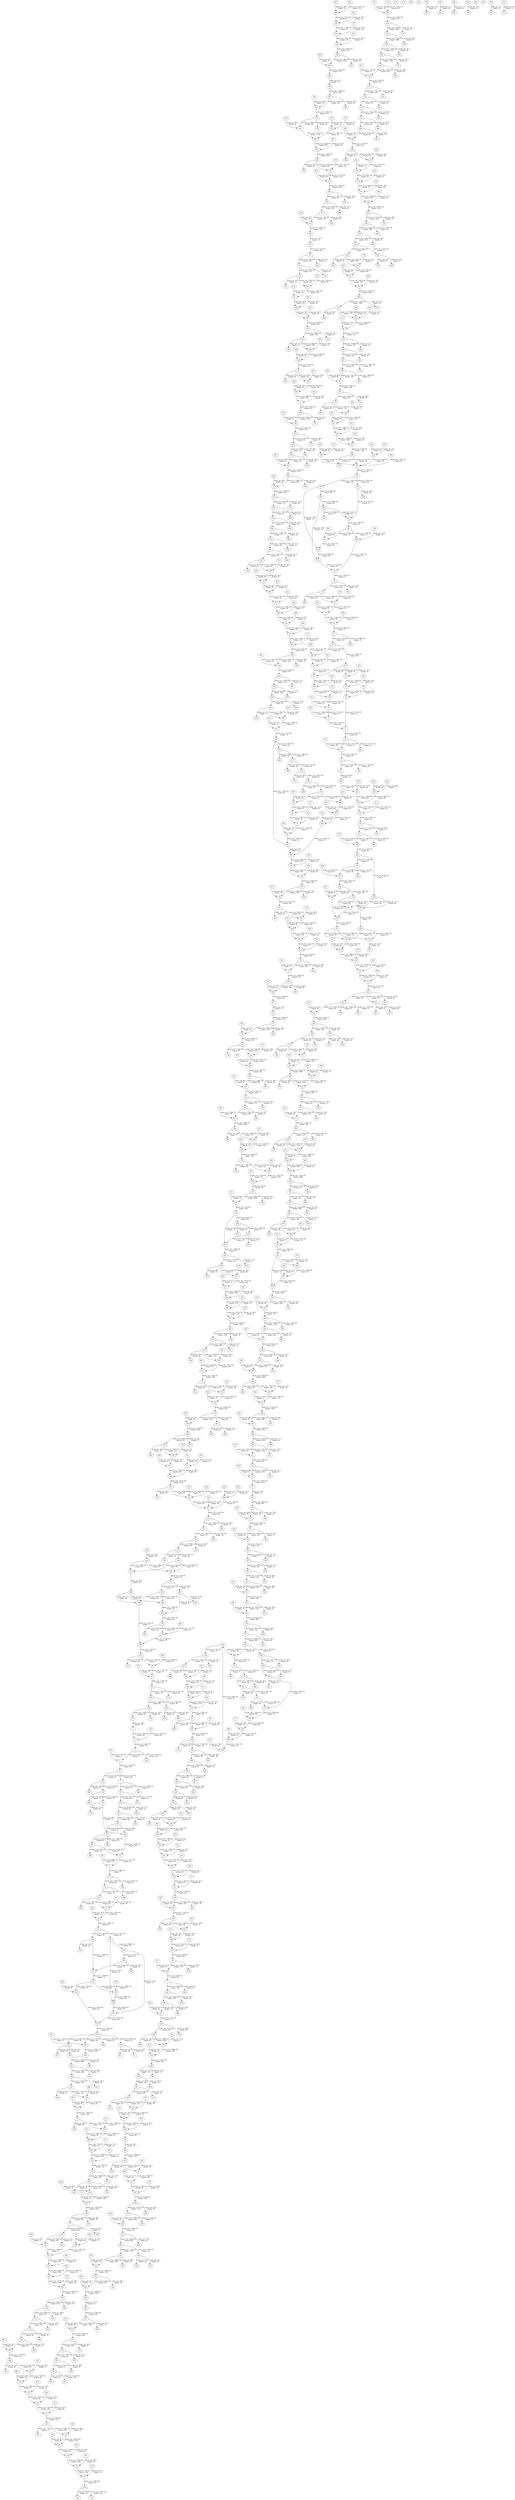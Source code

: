 strict digraph "" {
	0 -> 400	 [label="mean_cov: 2.59e+02
 length: 821",
		length=821,
		mean_cov=259.16427640156456];
	1 -> 481	 [label="mean_cov: 1.98e+02
 length: 166",
		length=166,
		mean_cov=197.70535714285714];
	1 -> 632	 [label="mean_cov: 44.1
 length: 61",
		length=61,
		mean_cov=44.142857142857146];
	2 -> 3	 [label="mean_cov: 1.32e+03
 length: 65",
		length=65,
		mean_cov=1324.5454545454545];
	3 -> 4	 [label="mean_cov: 1.46e+03
 length: 59",
		length=59,
		mean_cov=1460.0];
	4 -> 5	 [label="mean_cov: 1.47e+03
 length: 71",
		length=71,
		mean_cov=1472.1176470588234];
	4 -> 532	 [label="mean_cov: 7.32e+02
 length: 56",
		length=56,
		mean_cov=731.5];
	5 -> 6	 [label="mean_cov: 1.51e+03
 length: 58",
		length=58,
		mean_cov=1506.75];
	6 -> 7	 [label="mean_cov: 1.22e+03
 length: 58",
		length=58,
		mean_cov=1219.0];
	6 -> 28	 [label="mean_cov: 4.17e+02
 length: 78",
		length=78,
		mean_cov=416.7083333333333];
	7 -> 73	 [label="mean_cov: 1.07e+03
 length: 75",
		length=75,
		mean_cov=1069.952380952381];
	7 -> 846	 [label="mean_cov: 1.03e+02
 length: 65",
		length=65,
		mean_cov=103.0909090909091];
	8 -> 9	 [label="mean_cov: 1.22e+03
 length: 58",
		length=58,
		mean_cov=1219.0];
	9 -> 10	 [label="mean_cov: 1.51e+03
 length: 58",
		length=58,
		mean_cov=1506.75];
	10 -> 11	 [label="mean_cov: 1.47e+03
 length: 71",
		length=71,
		mean_cov=1472.1176470588234];
	10 -> 886	 [label="mean_cov: 2.17e+02
 length: 61",
		length=61,
		mean_cov=217.0];
	11 -> 12	 [label="mean_cov: 1.46e+03
 length: 59",
		length=59,
		mean_cov=1460.0];
	12 -> 13	 [label="mean_cov: 1.32e+03
 length: 65",
		length=65,
		mean_cov=1324.5454545454545];
	12 -> 702	 [label="mean_cov: 1.15e+02
 length: 68",
		length=68,
		mean_cov=115.07142857142857];
	13 -> 192	 [label="mean_cov: 60.6
 length: 117",
		length=117,
		mean_cov=60.57142857142857];
	14 -> 172	 [label="mean_cov: 2.63e+02
 length: 1615",
		length=1615,
		mean_cov=263.08776425368353];
	15 -> 96	 [label="mean_cov: 10.7
 length: 111",
		length=111,
		mean_cov=10.736842105263158];
	16 -> 17	 [label="mean_cov: 1.71e+03
 length: 84",
		length=84,
		mean_cov=1712.5666666666666];
	17 -> 63	 [label="mean_cov: 1.59e+03
 length: 77",
		length=77,
		mean_cov=1589.7826086956522];
	18 -> 19	 [label="mean_cov: 1.71e+03
 length: 84",
		length=84,
		mean_cov=1712.5666666666666];
	18 -> 850	 [label="mean_cov: 8.86e+02
 length: 56",
		length=56,
		mean_cov=886.0];
	19 -> 286	 [label="mean_cov: 9.14e+02
 length: 97",
		length=97,
		mean_cov=913.6744186046511];
	19 -> 377	 [label="mean_cov: 2.52e+02
 length: 103",
		length=103,
		mean_cov=251.9795918367347];
	20 -> 21	 [label="mean_cov: 1.88e+03
 length: 56",
		length=56,
		mean_cov=1882.0];
	20 -> 642	 [label="mean_cov: 1.57e+02
 length: 66",
		length=66,
		mean_cov=156.83333333333334];
	21 -> 22	 [label="mean_cov: 1.87e+03
 length: 86",
		length=86,
		mean_cov=1872.625];
	22 -> 23	 [label="mean_cov: 1.64e+03
 length: 57",
		length=57,
		mean_cov=1642.6666666666667];
	23 -> 51	 [label="mean_cov: 1.13e+03
 length: 93",
		length=93,
		mean_cov=1133.6153846153845];
	23 -> 361	 [label="mean_cov: 1.83e+02
 length: 93",
		length=93,
		mean_cov=183.07692307692307];
	24 -> 25	 [label="mean_cov: 1.64e+03
 length: 57",
		length=57,
		mean_cov=1642.6666666666667];
	25 -> 26	 [label="mean_cov: 1.87e+03
 length: 86",
		length=86,
		mean_cov=1872.625];
	25 -> 540	 [label="mean_cov: 32.8
 length: 107",
		length=107,
		mean_cov=32.77358490566038];
	26 -> 27	 [label="mean_cov: 1.88e+03
 length: 56",
		length=56,
		mean_cov=1882.0];
	26 -> 660	 [label="mean_cov: 3.79e+02
 length: 59",
		length=59,
		mean_cov=379.4];
	27 -> 75	 [label="mean_cov: 1.74e+03
 length: 72",
		length=72,
		mean_cov=1735.9444444444443];
	28 -> 29	 [label="mean_cov: 2.33e+02
 length: 66",
		length=66,
		mean_cov=233.0];
	28 -> 788	 [label="mean_cov: 36.6
 length: 63",
		length=63,
		mean_cov=36.55555555555556];
	29 -> 30	 [label="mean_cov: 1.26e+02
 length: 59",
		length=59,
		mean_cov=126.0];
	29 -> 866	 [label="mean_cov: 19.9
 length: 70",
		length=70,
		mean_cov=19.875];
	30 -> 376	 [label="mean_cov: 35.4
 length: 76",
		length=76,
		mean_cov=35.40909090909091];
	30 -> 752	 [label="mean_cov: 12.2
 length: 64",
		length=64,
		mean_cov=12.2];
	31 -> 32	 [label="mean_cov: 1.26e+02
 length: 59",
		length=59,
		mean_cov=126.0];
	32 -> 33	 [label="mean_cov: 2.33e+02
 length: 66",
		length=66,
		mean_cov=233.0];
	33 -> 9	 [label="mean_cov: 4.17e+02
 length: 78",
		length=78,
		mean_cov=416.7083333333333];
	34 -> 381	 [label="mean_cov: 7.12e+02
 length: 370",
		length=370,
		mean_cov=712.1740506329114];
	34 -> 658	 [label="mean_cov: 66.8
 length: 66",
		length=66,
		mean_cov=66.83333333333333];
	35 -> 176	 [label="mean_cov: 7.32e+02
 length: 506",
		length=506,
		mean_cov=732.1460176991151];
	36 -> 78	 [label="mean_cov: 2.25e+02
 length: 383",
		length=383,
		mean_cov=224.68085106382978];
	36 -> 700	 [label="mean_cov: 54.7
 length: 57",
		length=57,
		mean_cov=54.666666666666664];
	37 -> 243	 [label="mean_cov: 2.36e+02
 length: 532",
		length=532,
		mean_cov=235.69874476987448];
	38 -> 39	 [label="mean_cov: 1.92e+02
 length: 73",
		length=73,
		mean_cov=191.8421052631579];
	38 -> 500	 [label="mean_cov: 1.35e+02
 length: 73",
		length=73,
		mean_cov=135.42105263157896];
	39 -> 40	 [label="mean_cov: 1.67e+02
 length: 67",
		length=67,
		mean_cov=166.6153846153846];
	40 -> 41	 [label="mean_cov: 1.64e+02
 length: 59",
		length=59,
		mean_cov=164.2];
	41 -> 42	 [label="mean_cov: 1.61e+02
 length: 57",
		length=57,
		mean_cov=161.33333333333334];
	42 -> 461	 [label="mean_cov: 1.63e+02
 length: 62",
		length=62,
		mean_cov=163.375];
	43 -> 44	 [label="mean_cov: 1.61e+02
 length: 57",
		length=57,
		mean_cov=161.33333333333334];
	43 -> 958	 [label="mean_cov: 10.9
 length: 71",
		length=71,
		mean_cov=10.882352941176471];
	44 -> 45	 [label="mean_cov: 1.64e+02
 length: 59",
		length=59,
		mean_cov=164.2];
	44 -> 860	 [label="mean_cov: 41.8
 length: 58",
		length=58,
		mean_cov=41.75];
	45 -> 46	 [label="mean_cov: 1.67e+02
 length: 67",
		length=67,
		mean_cov=166.6153846153846];
	45 -> 526	 [label="mean_cov: 33.0
 length: 59",
		length=59,
		mean_cov=33.0];
	46 -> 47	 [label="mean_cov: 1.92e+02
 length: 73",
		length=73,
		mean_cov=191.8421052631579];
	46 -> 986	 [label="mean_cov: 15.0
 length: 66",
		length=66,
		mean_cov=15.0];
	47 -> 379	 [label="mean_cov: 2.99e+02
 length: 63",
		length=63,
		mean_cov=299.1111111111111];
	48 -> 226	 [label="mean_cov: 2.12e+02
 length: 1955",
		length=1955,
		mean_cov=212.25565491846396];
	49 -> 369	 [label="mean_cov: 1.18e+02
 length: 112",
		length=112,
		mean_cov=118.29310344827586];
	49 -> 790	 [label="mean_cov: 50.3
 length: 57",
		length=57,
		mean_cov=50.333333333333336];
	50 -> 24	 [label="mean_cov: 1.13e+03
 length: 93",
		length=93,
		mean_cov=1133.6153846153845];
	51 -> 146	 [label="mean_cov: 40.5
 length: 111",
		length=111,
		mean_cov=40.49122807017544];
	51 -> 229	 [label="mean_cov: 9.48e+02
 length: 59",
		length=59,
		mean_cov=947.6];
	52 -> 329	 [label="mean_cov: 40.5
 length: 122",
		length=122,
		mean_cov=40.529411764705884];
	52 -> 864	 [label="mean_cov: 47.0
 length: 56",
		length=56,
		mean_cov=47.0];
	53 -> 139	 [label="mean_cov: 2.37e+02
 length: 117",
		length=117,
		mean_cov=236.52380952380952];
	54 -> 311	 [label="mean_cov: 2.06e+02
 length: 186",
		length=186,
		mean_cov=206.31060606060606];
	55 -> 472	 [label="mean_cov: 1.7e+02
 length: 167",
		length=167,
		mean_cov=170.23893805309734];
	55 -> 600	 [label="mean_cov: 61.6
 length: 59",
		length=59,
		mean_cov=61.6];
	56 -> 187	 [label="mean_cov: 2.43e+02
 length: 554",
		length=554,
		mean_cov=242.504];
	57 -> 315	 [label="mean_cov: 2.53e+02
 length: 606",
		length=606,
		mean_cov=252.5054347826087];
	57 -> 696	 [label="mean_cov: 92.7
 length: 57",
		length=57,
		mean_cov=92.66666666666667];
	58 -> 202	 [label="mean_cov: 2.31e+02
 length: 411",
		length=411,
		mean_cov=230.70028011204482];
	59 -> 262	 [label="mean_cov: 2e+02
 length: 716",
		length=716,
		mean_cov=199.67522658610272];
	59 -> 650	 [label="mean_cov: 54.0
 length: 57",
		length=57,
		mean_cov=54.0];
	60 -> 234	 [label="mean_cov: 2.5e+02
 length: 1329",
		length=1329,
		mean_cov=249.75607843137254];
	60 -> 734	 [label="mean_cov: 1.15e+02
 length: 56",
		length=56,
		mean_cov=115.0];
	61 -> 124	 [label="mean_cov: 2.68e+02
 length: 912",
		length=912,
		mean_cov=268.4044289044289];
	62 -> 18	 [label="mean_cov: 1.59e+03
 length: 77",
		length=77,
		mean_cov=1589.7826086956522];
	63 -> 74	 [label="mean_cov: 1.54e+03
 length: 84",
		length=84,
		mean_cov=1543.8333333333333];
	63 -> 802	 [label="mean_cov: 4.97e+02
 length: 57",
		length=57,
		mean_cov=496.6666666666667];
	64 -> 123	 [label="mean_cov: 2.02e+02
 length: 772",
		length=772,
		mean_cov=201.81476323119776];
	64 -> 914	 [label="mean_cov: 19.7
 length: 69",
		length=69,
		mean_cov=19.733333333333334];
	65 -> 351	 [label="mean_cov: 2.11e+02
 length: 465",
		length=465,
		mean_cov=211.1873479318735];
	66 -> 67	 [label="mean_cov: 1.75e+03
 length: 77",
		length=77,
		mean_cov=1751.4782608695652];
	67 -> 68	 [label="mean_cov: 1.76e+03
 length: 68",
		length=68,
		mean_cov=1759.357142857143];
	68 -> 159	 [label="mean_cov: 1.75e+03
 length: 70",
		length=70,
		mean_cov=1752.5];
	68 -> 910	 [label="mean_cov: 2.21e+02
 length: 62",
		length=62,
		mean_cov=220.625];
	69 -> 70	 [label="mean_cov: 1.76e+03
 length: 68",
		length=68,
		mean_cov=1759.357142857143];
	70 -> 71	 [label="mean_cov: 1.75e+03
 length: 77",
		length=77,
		mean_cov=1751.4782608695652];
	70 -> 976	 [label="mean_cov: 80.5
 length: 77",
		length=77,
		mean_cov=80.52173913043478];
	71 -> 240	 [label="mean_cov: 1.4e+03
 length: 71",
		length=71,
		mean_cov=1404.6470588235295];
	71 -> 838	 [label="mean_cov: 2.45e+02
 length: 61",
		length=61,
		mean_cov=245.14285714285714];
	72 -> 8	 [label="mean_cov: 1.07e+03
 length: 75",
		length=75,
		mean_cov=1069.952380952381];
	73 -> 154	 [label="mean_cov: 9.4e+02
 length: 66",
		length=66,
		mean_cov=939.5];
	73 -> 872	 [label="mean_cov: 1.17e+02
 length: 63",
		length=63,
		mean_cov=117.22222222222223];
	74 -> 20	 [label="mean_cov: 1.74e+03
 length: 72",
		length=72,
		mean_cov=1735.9444444444443];
	74 -> 584	 [label="mean_cov: 3.28e+02
 length: 59",
		length=59,
		mean_cov=328.2];
	75 -> 62	 [label="mean_cov: 1.54e+03
 length: 84",
		length=84,
		mean_cov=1543.8333333333333];
	76 -> 510	 [label="mean_cov: 2.15e+02
 length: 276",
		length=276,
		mean_cov=214.53603603603602];
	76 -> 612	 [label="mean_cov: 48.7
 length: 60",
		length=60,
		mean_cov=48.666666666666664];
	77 -> 330	 [label="mean_cov: 1.92e+02
 length: 390",
		length=390,
		mean_cov=192.0922619047619];
	78 -> 264	 [label="mean_cov: 2.5e+02
 length: 567",
		length=567,
		mean_cov=250.07797270955166];
	79 -> 37	 [label="mean_cov: 2.25e+02
 length: 383",
		length=383,
		mean_cov=224.68085106382978];
	79 -> 692	 [label="mean_cov: 39.0
 length: 60",
		length=60,
		mean_cov=39.0];
	80 -> 399	 [label="mean_cov: 2.14e+02
 length: 916",
		length=916,
		mean_cov=214.368909512761];
	80 -> 913	 [label="mean_cov: 73.0
 length: 56",
		length=56,
		mean_cov=73.0];
	81 -> 438	 [label="mean_cov: 90.4
 length: 108",
		length=108,
		mean_cov=90.37037037037037];
	82 -> 129	 [label="mean_cov: 1.72e+02
 length: 328",
		length=328,
		mean_cov=171.54379562043795];
	82 -> 672	 [label="mean_cov: 45.5
 length: 60",
		length=60,
		mean_cov=45.5];
	83 -> 145	 [label="mean_cov: 2.9e+02
 length: 139",
		length=139,
		mean_cov=290.1058823529412];
	84 -> 256	 [label="mean_cov: 2.36e+02
 length: 252",
		length=252,
		mean_cov=236.41919191919192];
	85 -> 218	 [label="mean_cov: 2.02e+02
 length: 772",
		length=772,
		mean_cov=201.87047353760445];
	85 -> 736	 [label="mean_cov: 70.5
 length: 56",
		length=56,
		mean_cov=70.5];
	86 -> 388	 [label="mean_cov: 1.4e+02
 length: 195",
		length=195,
		mean_cov=139.5886524822695];
	86 -> 592	 [label="mean_cov: 46.5
 length: 58",
		length=58,
		mean_cov=46.5];
	87 -> 305	 [label="mean_cov: 1.32e+02
 length: 323",
		length=323,
		mean_cov=131.56133828996283];
	88 -> 89	 [label="mean_cov: 9.1e+02
 length: 63",
		length=63,
		mean_cov=909.8888888888889];
	88 -> 654	 [label="mean_cov: 3.06e+02
 length: 57",
		length=57,
		mean_cov=306.0];
	89 -> 90	 [label="mean_cov: 1.09e+03
 length: 72",
		length=72,
		mean_cov=1093.5555555555557];
	90 -> 91	 [label="mean_cov: 9.92e+02
 length: 57",
		length=57,
		mean_cov=992.3333333333334];
	90 -> 360	 [label="mean_cov: 1.69e+02
 length: 73",
		length=73,
		mean_cov=169.10526315789474];
	91 -> 228	 [label="mean_cov: 9.37e+02
 length: 67",
		length=67,
		mean_cov=937.3846153846154];
	92 -> 93	 [label="mean_cov: 9.92e+02
 length: 57",
		length=57,
		mean_cov=992.3333333333334];
	92 -> 980	 [label="mean_cov: 87.5
 length: 65",
		length=65,
		mean_cov=87.45454545454545];
	93 -> 94	 [label="mean_cov: 1.09e+03
 length: 72",
		length=72,
		mean_cov=1093.5555555555557];
	94 -> 95	 [label="mean_cov: 9.1e+02
 length: 63",
		length=63,
		mean_cov=909.8888888888889];
	94 -> 165	 [label="mean_cov: 3.17e+02
 length: 76",
		length=76,
		mean_cov=317.0];
	95 -> 146	 [label="mean_cov: 9.62e+02
 length: 68",
		length=68,
		mean_cov=961.7857142857143];
	96 -> 349	 [label="mean_cov: 2.63e+02
 length: 987",
		length=987,
		mean_cov=262.87352625937837];
	97 -> 14	 [label="mean_cov: 10.7
 length: 111",
		length=111,
		mean_cov=10.736842105263158];
	98 -> 100	 [label="mean_cov: 5.37e+02
 length: 152",
		length=152,
		mean_cov=537.4489795918367];
	99 -> 253	 [label="mean_cov: 3.68e+02
 length: 207",
		length=207,
		mean_cov=368.19607843137254];
	99 -> 372	 [label="mean_cov: 37.8
 length: 71",
		length=71,
		mean_cov=37.8235294117647];
	100 -> 204	 [label="mean_cov: 6.09e+02
 length: 278",
		length=278,
		mean_cov=608.7767857142857];
	100 -> 682	 [label="mean_cov: 73.1
 length: 65",
		length=65,
		mean_cov=73.0909090909091];
	101 -> 99	 [label="mean_cov: 5.37e+02
 length: 152",
		length=152,
		mean_cov=537.4489795918367];
	102 -> 326	 [label="mean_cov: 2.92e+02
 length: 226",
		length=226,
		mean_cov=291.5988372093023];
	103 -> 288	 [label="mean_cov: 2.12e+02
 length: 1632",
		length=1632,
		mean_cov=212.3891001267427];
	103 -> 474	 [label="mean_cov: 1.22e+02
 length: 56",
		length=56,
		mean_cov=122.0];
	104 -> 206	 [label="mean_cov: 2.12e+02
 length: 587",
		length=587,
		mean_cov=211.66791744840526];
	104 -> 704	 [label="mean_cov: 88.5
 length: 56",
		length=56,
		mean_cov=88.5];
	105 -> 353	 [label="mean_cov: 1.95e+02
 length: 3251",
		length=3251,
		mean_cov=195.25054738817641];
	106 -> 302	 [label="mean_cov: 33.4
 length: 111",
		length=111,
		mean_cov=33.40350877192982];
	107 -> 257	 [label="mean_cov: 3.11e+02
 length: 88",
		length=88,
		mean_cov=311.3529411764706];
	108 -> 189	 [label="mean_cov: 2.02e+02
 length: 1078",
		length=1078,
		mean_cov=202.12109375];
	109 -> 171	 [label="mean_cov: 2.17e+02
 length: 845",
		length=845,
		mean_cov=216.56890012642225];
	109 -> 806	 [label="mean_cov: 57.0
 length: 58",
		length=58,
		mean_cov=57.0];
	110 -> 111	 [label="mean_cov: 5.06e+02
 length: 65",
		length=65,
		mean_cov=506.0];
	110 -> 588	 [label="mean_cov: 56.8
 length: 63",
		length=63,
		mean_cov=56.77777777777778];
	111 -> 112	 [label="mean_cov: 7.43e+02
 length: 72",
		length=72,
		mean_cov=743.3888888888889];
	111 -> 926	 [label="mean_cov: 3e+02
 length: 56",
		length=56,
		mean_cov=299.5];
	112 -> 113	 [label="mean_cov: 7.88e+02
 length: 56",
		length=56,
		mean_cov=788.5];
	112 -> 792	 [label="mean_cov: 94.9
 length: 63",
		length=63,
		mean_cov=94.88888888888889];
	113 -> 166	 [label="mean_cov: 8.03e+02
 length: 69",
		length=69,
		mean_cov=802.5333333333333];
	113 -> 730	 [label="mean_cov: 76.2
 length: 65",
		length=65,
		mean_cov=76.18181818181819];
	114 -> 115	 [label="mean_cov: 7.88e+02
 length: 56",
		length=56,
		mean_cov=788.5];
	115 -> 116	 [label="mean_cov: 7.43e+02
 length: 72",
		length=72,
		mean_cov=743.3888888888889];
	116 -> 117	 [label="mean_cov: 5.06e+02
 length: 65",
		length=65,
		mean_cov=506.0];
	117 -> 412	 [label="mean_cov: 4.13e+02
 length: 62",
		length=62,
		mean_cov=413.0];
	118 -> 468	 [label="mean_cov: 1.92e+02
 length: 1009",
		length=1009,
		mean_cov=191.9235602094241];
	119 -> 252	 [label="mean_cov: 1.46e+02
 length: 115",
		length=115,
		mean_cov=145.81967213114754];
	119 -> 694	 [label="mean_cov: 69.5
 length: 56",
		length=56,
		mean_cov=69.5];
	120 -> 430	 [label="mean_cov: 2.22e+02
 length: 236",
		length=236,
		mean_cov=222.14285714285714];
	121 -> 401	 [label="mean_cov: 2.32e+02
 length: 1749",
		length=1749,
		mean_cov=231.62182890855456];
	121 -> 978	 [label="mean_cov: 25.0
 length: 72",
		length=72,
		mean_cov=25.0];
	122 -> 65	 [label="mean_cov: 2.02e+02
 length: 772",
		length=772,
		mean_cov=201.81476323119776];
	122 -> 758	 [label="mean_cov: 98.0
 length: 56",
		length=56,
		mean_cov=98.0];
	123 -> 386	 [label="mean_cov: 2.12e+02
 length: 281",
		length=281,
		mean_cov=211.59911894273128];
	124 -> 173	 [label="mean_cov: 2.37e+02
 length: 1205",
		length=1205,
		mean_cov=236.88705473501304];
	124 -> 784	 [label="mean_cov: 51.3
 length: 60",
		length=60,
		mean_cov=51.333333333333336];
	125 -> 60	 [label="mean_cov: 2.68e+02
 length: 912",
		length=912,
		mean_cov=268.4044289044289];
	126 -> 127	 [label="mean_cov: 1.56e+02
 length: 67",
		length=67,
		mean_cov=156.3846153846154];
	127 -> 128	 [label="mean_cov: 1.51e+02
 length: 56",
		length=56,
		mean_cov=151.0];
	128 -> 83	 [label="mean_cov: 1.72e+02
 length: 328",
		length=328,
		mean_cov=171.54379562043795];
	129 -> 130	 [label="mean_cov: 1.51e+02
 length: 56",
		length=56,
		mean_cov=151.0];
	129 -> 628	 [label="mean_cov: 14.5
 length: 65",
		length=65,
		mean_cov=14.545454545454545];
	130 -> 131	 [label="mean_cov: 1.56e+02
 length: 67",
		length=67,
		mean_cov=156.3846153846154];
	130 -> 818	 [label="mean_cov: 19.9
 length: 62",
		length=62,
		mean_cov=19.875];
	131 -> 298	 [label="mean_cov: 1.72e+02
 length: 86",
		length=86,
		mean_cov=172.15625];
	131 -> 686	 [label="mean_cov: 32.4
 length: 59",
		length=59,
		mean_cov=32.4];
	132 -> 133	 [label="mean_cov: 2.66e+02
 length: 57",
		length=57,
		mean_cov=266.0];
	132 -> 542	 [label="mean_cov: 68.8
 length: 58",
		length=58,
		mean_cov=68.75];
	133 -> 134	 [label="mean_cov: 2.61e+02
 length: 56",
		length=56,
		mean_cov=261.0];
	133 -> 852	 [label="mean_cov: 53.0
 length: 59",
		length=59,
		mean_cov=53.0];
	134 -> 434	 [label="mean_cov: 2.67e+02
 length: 66",
		length=66,
		mean_cov=266.8333333333333];
	134 -> 842	 [label="mean_cov: 17.2
 length: 70",
		length=70,
		mean_cov=17.25];
	135 -> 136	 [label="mean_cov: 2.61e+02
 length: 56",
		length=56,
		mean_cov=261.0];
	136 -> 137	 [label="mean_cov: 2.66e+02
 length: 57",
		length=57,
		mean_cov=266.0];
	137 -> 382	 [label="mean_cov: 2.05e+02
 length: 1612",
		length=1612,
		mean_cov=204.69062901155328];
	138 -> 52	 [label="mean_cov: 2.37e+02
 length: 117",
		length=117,
		mean_cov=236.52380952380952];
	139 -> 444	 [label="mean_cov: 2.18e+02
 length: 618",
		length=618,
		mean_cov=218.41489361702128];
	139 -> 698	 [label="mean_cov: 40.0
 length: 59",
		length=59,
		mean_cov=40.0];
	140 -> 141	 [label="mean_cov: 2.24e+02
 length: 57",
		length=57,
		mean_cov=224.0];
	141 -> 237	 [label="mean_cov: 2.34e+02
 length: 724",
		length=724,
		mean_cov=234.22089552238805];
	142 -> 143	 [label="mean_cov: 2.24e+02
 length: 57",
		length=57,
		mean_cov=224.0];
	142 -> 408	 [label="mean_cov: 1.27e+02
 length: 57",
		length=57,
		mean_cov=127.0];
	143 -> 314	 [label="mean_cov: 2.4e+02
 length: 697",
		length=697,
		mean_cov=239.59409020217728];
	143 -> 928	 [label="mean_cov: 67.3
 length: 57",
		length=57,
		mean_cov=67.33333333333333];
	144 -> 82	 [label="mean_cov: 2.9e+02
 length: 139",
		length=139,
		mean_cov=290.1058823529412];
	145 -> 175	 [label="mean_cov: 2.24e+02
 length: 429",
		length=429,
		mean_cov=223.81066666666666];
	145 -> 766	 [label="mean_cov: 1.1e+02
 length: 57",
		length=57,
		mean_cov=110.33333333333333];
	146 -> 147	 [label="mean_cov: 9.86e+02
 length: 59",
		length=59,
		mean_cov=986.4];
	147 -> 332	 [label="mean_cov: 7.32e+02
 length: 86",
		length=86,
		mean_cov=732.25];
	148 -> 149	 [label="mean_cov: 9.86e+02
 length: 59",
		length=59,
		mean_cov=986.4];
	148 -> 228	 [label="mean_cov: 39.4
 length: 111",
		length=111,
		mean_cov=39.421052631578945];
	149 -> 50	 [label="mean_cov: 40.5
 length: 111",
		length=111,
		mean_cov=40.49122807017544];
	149 -> 88	 [label="mean_cov: 9.62e+02
 length: 68",
		length=68,
		mean_cov=961.7857142857143];
	150 -> 151	 [label="mean_cov: 8.12e+02
 length: 62",
		length=62,
		mean_cov=811.5];
	150 -> 376	 [label="mean_cov: 98.3
 length: 63",
		length=63,
		mean_cov=98.33333333333333];
	151 -> 287	 [label="mean_cov: 8e+02
 length: 62",
		length=62,
		mean_cov=800.125];
	151 -> 606	 [label="mean_cov: 1.08e+02
 length: 62",
		length=62,
		mean_cov=107.875];
	152 -> 153	 [label="mean_cov: 8.12e+02
 length: 62",
		length=62,
		mean_cov=811.5];
	153 -> 316	 [label="mean_cov: 7.61e+02
 length: 68",
		length=68,
		mean_cov=760.9285714285714];
	154 -> 317	 [label="mean_cov: 8.29e+02
 length: 59",
		length=59,
		mean_cov=828.8];
	154 -> 822	 [label="mean_cov: 71.9
 length: 70",
		length=70,
		mean_cov=71.9375];
	155 -> 72	 [label="mean_cov: 9.4e+02
 length: 66",
		length=66,
		mean_cov=939.5];
	156 -> 161	 [label="mean_cov: 2e+02
 length: 1384",
		length=1384,
		mean_cov=200.35413533834586];
	156 -> 714	 [label="mean_cov: 47.2
 length: 58",
		length=58,
		mean_cov=47.25];
	157 -> 282	 [label="mean_cov: 2.29e+02
 length: 147",
		length=147,
		mean_cov=229.04301075268816];
	158 -> 69	 [label="mean_cov: 1.75e+03
 length: 70",
		length=70,
		mean_cov=1752.5];
	159 -> 190	 [label="mean_cov: 1.26e+03
 length: 86",
		length=86,
		mean_cov=1261.5];
	159 -> 492	 [label="mean_cov: 2.76e+02
 length: 86",
		length=86,
		mean_cov=275.875];
	160 -> 157	 [label="mean_cov: 2e+02
 length: 1384",
		length=1384,
		mean_cov=200.35413533834586];
	161 -> 199	 [label="mean_cov: 2.25e+02
 length: 1838",
		length=1838,
		mean_cov=224.63677130044843];
	161 -> 796	 [label="mean_cov: 39.6
 length: 59",
		length=59,
		mean_cov=39.6];
	162 -> 325	 [label="mean_cov: 1.79e+02
 length: 64",
		length=64,
		mean_cov=179.0];
	162 -> 576	 [label="mean_cov: 74.0
 length: 58",
		length=58,
		mean_cov=74.0];
	163 -> 230	 [label="mean_cov: 2.2e+02
 length: 239",
		length=239,
		mean_cov=220.16216216216216];
	164 -> 89	 [label="mean_cov: 3.17e+02
 length: 76",
		length=76,
		mean_cov=317.0];
	164 -> 828	 [label="mean_cov: 22.8
 length: 68",
		length=68,
		mean_cov=22.785714285714285];
	165 -> 332	 [label="mean_cov: 2.01e+02
 length: 90",
		length=90,
		mean_cov=200.88888888888889];
	166 -> 167	 [label="mean_cov: 4.41e+02
 length: 56",
		length=56,
		mean_cov=441.0];
	166 -> 270	 [label="mean_cov: 6.63e+02
 length: 56",
		length=56,
		mean_cov=663.0];
	167 -> 484	 [label="mean_cov: 90.8
 length: 76",
		length=76,
		mean_cov=90.77272727272727];
	168 -> 169	 [label="mean_cov: 4.41e+02
 length: 56",
		length=56,
		mean_cov=441.0];
	168 -> 531	 [label="mean_cov: 1.04e+02
 length: 56",
		length=56,
		mean_cov=104.5];
	169 -> 114	 [label="mean_cov: 8.03e+02
 length: 69",
		length=69,
		mean_cov=802.5333333333333];
	170 -> 108	 [label="mean_cov: 2.17e+02
 length: 845",
		length=845,
		mean_cov=216.56890012642225];
	170 -> 594	 [label="mean_cov: 1.05e+02
 length: 56",
		length=56,
		mean_cov=105.0];
	171 -> 425	 [label="mean_cov: 2.22e+02
 length: 295",
		length=295,
		mean_cov=222.29460580912863];
	172 -> 125	 [label="mean_cov: 2.37e+02
 length: 1205",
		length=1205,
		mean_cov=236.88705473501304];
	172 -> 938	 [label="mean_cov: 64.3
 length: 57",
		length=57,
		mean_cov=64.33333333333333];
	173 -> 15	 [label="mean_cov: 2.63e+02
 length: 1615",
		length=1615,
		mean_cov=263.08776425368353];
	174 -> 144	 [label="mean_cov: 2.24e+02
 length: 429",
		length=429,
		mean_cov=223.81066666666666];
	174 -> 560	 [label="mean_cov: 68.0
 length: 58",
		length=58,
		mean_cov=68.0];
	175 -> 494	 [label="mean_cov: 2.01e+02
 length: 1192",
		length=1192,
		mean_cov=200.95518453427064];
	176 -> 177	 [label="mean_cov: 1.62e+02
 length: 56",
		length=56,
		mean_cov=162.5];
	176 -> 721	 [label="mean_cov: 46.0
 length: 58",
		length=58,
		mean_cov=46.0];
	177 -> 340	 [label="mean_cov: 1.53e+02
 length: 114",
		length=114,
		mean_cov=152.73333333333332];
	177 -> 809	 [label="mean_cov: 22.3
 length: 64",
		length=64,
		mean_cov=22.3];
	178 -> 179	 [label="mean_cov: 1.62e+02
 length: 56",
		length=56,
		mean_cov=162.5];
	179 -> 34	 [label="mean_cov: 7.32e+02
 length: 506",
		length=506,
		mean_cov=732.1460176991151];
	180 -> 181	 [label="mean_cov: 41.8
 length: 58",
		length=58,
		mean_cov=41.75];
	180 -> 858	 [label="mean_cov: 1.93
 length: 97",
		length=97,
		mean_cov=1.930232558139535];
	181 -> 477	 [label="mean_cov: 1.14e+02
 length: 224",
		length=224,
		mean_cov=113.54117647058824];
	181 -> 748	 [label="mean_cov: 3.8
 length: 69",
		length=69,
		mean_cov=3.8];
	182 -> 183	 [label="mean_cov: 41.8
 length: 58",
		length=58,
		mean_cov=41.75];
	183 -> 244	 [label="mean_cov: 1.65e+02
 length: 581",
		length=581,
		mean_cov=164.98861480075902];
	184 -> 57	 [label="mean_cov: 2.43e+02
 length: 554",
		length=554,
		mean_cov=242.504];
	184 -> 185	 [label="mean_cov: 59.2
 length: 59",
		length=59,
		mean_cov=59.2];
	186 -> 187	 [label="mean_cov: 59.2
 length: 59",
		length=59,
		mean_cov=59.2];
	187 -> 469	 [label="mean_cov: 2.55e+02
 length: 1420",
		length=1420,
		mean_cov=255.35724743777453];
	188 -> 109	 [label="mean_cov: 2.02e+02
 length: 1078",
		length=1078,
		mean_cov=202.12109375];
	188 -> 558	 [label="mean_cov: 1.02e+02
 length: 56",
		length=56,
		mean_cov=102.0];
	189 -> 433	 [label="mean_cov: 2e+02
 length: 707",
		length=707,
		mean_cov=199.90352220520674];
	190 -> 191	 [label="mean_cov: 1.14e+03
 length: 60",
		length=60,
		mean_cov=1145.0];
	190 -> 746	 [label="mean_cov: 34.8
 length: 89",
		length=89,
		mean_cov=34.8];
	191 -> 2	 [label="mean_cov: 60.6
 length: 117",
		length=117,
		mean_cov=60.57142857142857];
	192 -> 193	 [label="mean_cov: 1.14e+03
 length: 60",
		length=60,
		mean_cov=1145.0];
	193 -> 158	 [label="mean_cov: 1.26e+03
 length: 86",
		length=86,
		mean_cov=1261.5];
	194 -> 313	 [label="mean_cov: 2.1e+02
 length: 1261",
		length=1261,
		mean_cov=209.5028997514499];
	195 -> 432	 [label="mean_cov: 2.28e+02
 length: 3618",
		length=3618,
		mean_cov=228.3111672278339];
	195 -> 722	 [label="mean_cov: 63.5
 length: 58",
		length=58,
		mean_cov=63.5];
	196 -> 236	 [label="mean_cov: 2.28e+02
 length: 588",
		length=588,
		mean_cov=228.29588014981275];
	196 -> 990	 [label="mean_cov: 1.35e+02
 length: 56",
		length=56,
		mean_cov=135.0];
	197 -> 523	 [label="mean_cov: 2.37e+02
 length: 1095",
		length=1095,
		mean_cov=236.56772334293947];
	198 -> 160	 [label="mean_cov: 2.25e+02
 length: 1838",
		length=1838,
		mean_cov=224.63677130044843];
	199 -> 495	 [label="mean_cov: 1.44e+02
 length: 221",
		length=221,
		mean_cov=144.20958083832335];
	199 -> 890	 [label="mean_cov: 51.5
 length: 56",
		length=56,
		mean_cov=51.5];
	200 -> 431	 [label="mean_cov: 2.13e+02
 length: 631",
		length=631,
		mean_cov=212.75043327556327];
	201 -> 440	 [label="mean_cov: 59.9
 length: 141",
		length=141,
		mean_cov=59.89655172413793];
	201 -> 626	 [label="mean_cov: 39.5
 length: 58",
		length=58,
		mean_cov=39.5];
	202 -> 402	 [label="mean_cov: 2.13e+02
 length: 1686",
		length=1686,
		mean_cov=212.6311274509804];
	203 -> 59	 [label="mean_cov: 2.31e+02
 length: 411",
		length=411,
		mean_cov=230.70028011204482];
	203 -> 596	 [label="mean_cov: 29.8
 length: 67",
		length=67,
		mean_cov=29.846153846153847];
	204 -> 397	 [label="mean_cov: 5.5e+02
 length: 101",
		length=101,
		mean_cov=549.5957446808511];
	204 -> 516	 [label="mean_cov: 70.3
 length: 66",
		length=66,
		mean_cov=70.33333333333333];
	205 -> 101	 [label="mean_cov: 6.09e+02
 length: 278",
		length=278,
		mean_cov=608.7767857142857];
	206 -> 394	 [label="mean_cov: 1.94e+02
 length: 1032",
		length=1032,
		mean_cov=194.29550102249488];
	207 -> 105	 [label="mean_cov: 2.12e+02
 length: 587",
		length=587,
		mean_cov=211.66791744840526];
	207 -> 646	 [label="mean_cov: 91.5
 length: 56",
		length=56,
		mean_cov=91.5];
	208 -> 435	 [label="mean_cov: 2.6e+02
 length: 82",
		length=82,
		mean_cov=260.39285714285717];
	208 -> 968	 [label="mean_cov: 27.0
 length: 63",
		length=63,
		mean_cov=27.0];
	209 -> 300	 [label="mean_cov: 1.75e+02
 length: 89",
		length=89,
		mean_cov=174.9142857142857];
	210 -> 214	 [label="mean_cov: 2.78e+02
 length: 672",
		length=672,
		mean_cov=278.0177993527508];
	211 -> 429	 [label="mean_cov: 2.08e+02
 length: 422",
		length=422,
		mean_cov=207.9320652173913];
	211 -> 880	 [label="mean_cov: 1.18e+02
 length: 56",
		length=56,
		mean_cov=118.0];
	212 -> 260	 [label="mean_cov: 2.39e+02
 length: 169",
		length=169,
		mean_cov=239.2521739130435];
	213 -> 385	 [label="mean_cov: 2.62e+02
 length: 882",
		length=882,
		mean_cov=261.5978260869565];
	213 -> 688	 [label="mean_cov: 54.5
 length: 58",
		length=58,
		mean_cov=54.5];
	214 -> 455	 [label="mean_cov: 1.87e+02
 length: 1072",
		length=1072,
		mean_cov=187.18958742632614];
	214 -> 940	 [label="mean_cov: 72.5
 length: 56",
		length=56,
		mean_cov=72.5];
	215 -> 211	 [label="mean_cov: 2.78e+02
 length: 672",
		length=672,
		mean_cov=278.0177993527508];
	216 -> 341	 [label="mean_cov: 1.32e+02
 length: 158",
		length=158,
		mean_cov=132.07692307692307];
	216 -> 644	 [label="mean_cov: 54.5
 length: 56",
		length=56,
		mean_cov=54.5];
	217 -> 406	 [label="mean_cov: 1.89e+02
 length: 266",
		length=266,
		mean_cov=189.32075471698113];
	218 -> 398	 [label="mean_cov: 1.52e+02
 length: 233",
		length=233,
		mean_cov=151.62569832402235];
	218 -> 724	 [label="mean_cov: 63.5
 length: 56",
		length=56,
		mean_cov=63.5];
	219 -> 84	 [label="mean_cov: 2.02e+02
 length: 772",
		length=772,
		mean_cov=201.87047353760445];
	220 -> 221	 [label="mean_cov: 1.66e+02
 length: 78",
		length=78,
		mean_cov=166.45833333333334];
	221 -> 312	 [label="mean_cov: 30.4
 length: 111",
		length=111,
		mean_cov=30.385964912280702];
	221 -> 466	 [label="mean_cov: 1.76e+02
 length: 76",
		length=76,
		mean_cov=176.04545454545453];
	222 -> 223	 [label="mean_cov: 1.66e+02
 length: 78",
		length=78,
		mean_cov=166.45833333333334];
	223 -> 306	 [label="mean_cov: 1.77e+02
 length: 78",
		length=78,
		mean_cov=176.58333333333334];
	223 -> 814	 [label="mean_cov: 7.74
 length: 77",
		length=77,
		mean_cov=7.739130434782608];
	224 -> 424	 [label="mean_cov: 2.15e+02
 length: 849",
		length=849,
		mean_cov=215.35849056603774];
	225 -> 447	 [label="mean_cov: 1.04e+02
 length: 157",
		length=157,
		mean_cov=103.74757281553399];
	225 -> 656	 [label="mean_cov: 28.0
 length: 59",
		length=59,
		mean_cov=28.0];
	226 -> 509	 [label="mean_cov: 2.28e+02
 length: 686",
		length=686,
		mean_cov=227.89398734177215];
	226 -> 952	 [label="mean_cov: 64.3
 length: 57",
		length=57,
		mean_cov=64.33333333333333];
	227 -> 49	 [label="mean_cov: 2.12e+02
 length: 1955",
		length=1955,
		mean_cov=212.25565491846396];
	228 -> 50	 [label="mean_cov: 9.48e+02
 length: 59",
		length=59,
		mean_cov=947.6];
	229 -> 92	 [label="mean_cov: 9.37e+02
 length: 67",
		length=67,
		mean_cov=937.3846153846154];
	229 -> 147	 [label="mean_cov: 39.4
 length: 111",
		length=111,
		mean_cov=39.421052631578945];
	230 -> 418	 [label="mean_cov: 2.44e+02
 length: 928",
		length=928,
		mean_cov=244.33066361556064];
	231 -> 162	 [label="mean_cov: 2.2e+02
 length: 239",
		length=239,
		mean_cov=220.16216216216216];
	231 -> 750	 [label="mean_cov: 58.0
 length: 57",
		length=57,
		mean_cov=58.0];
	232 -> 514	 [label="mean_cov: 2.01e+02
 length: 968",
		length=968,
		mean_cov=200.83916849015318];
	233 -> 371	 [label="mean_cov: 1.41e+02
 length: 165",
		length=165,
		mean_cov=141.4954954954955];
	233 -> 602	 [label="mean_cov: 46.5
 length: 58",
		length=58,
		mean_cov=46.5];
	234 -> 284	 [label="mean_cov: 2.15e+02
 length: 1618",
		length=1618,
		mean_cov=215.08312020460357];
	235 -> 61	 [label="mean_cov: 2.5e+02
 length: 1329",
		length=1329,
		mean_cov=249.75607843137254];
	235 -> 572	 [label="mean_cov: 78.0
 length: 56",
		length=56,
		mean_cov=78.0];
	236 -> 142	 [label="mean_cov: 2.34e+02
 length: 724",
		length=724,
		mean_cov=234.22089552238805];
	236 -> 662	 [label="mean_cov: 60.7
 length: 57",
		length=57,
		mean_cov=60.666666666666664];
	237 -> 197	 [label="mean_cov: 2.28e+02
 length: 588",
		length=588,
		mean_cov=228.29588014981275];
	238 -> 335	 [label="mean_cov: 2.51e+02
 length: 1118",
		length=1118,
		mean_cov=251.25375939849624];
	239 -> 261	 [label="mean_cov: 2.05e+02
 length: 520",
		length=520,
		mean_cov=205.1824034334764];
	239 -> 974	 [label="mean_cov: 1.3e+02
 length: 56",
		length=56,
		mean_cov=130.0];
	240 -> 342	 [label="mean_cov: 1.21e+03
 length: 68",
		length=68,
		mean_cov=1206.142857142857];
	241 -> 66	 [label="mean_cov: 1.4e+03
 length: 71",
		length=71,
		mean_cov=1404.6470588235295];
	241 -> 674	 [label="mean_cov: 2.15e+02
 length: 60",
		length=60,
		mean_cov=215.33333333333334];
	242 -> 36	 [label="mean_cov: 2.36e+02
 length: 532",
		length=532,
		mean_cov=235.69874476987448];
	243 -> 348	 [label="mean_cov: 92.8
 length: 181",
		length=181,
		mean_cov=92.78740157480316];
	243 -> 956	 [label="mean_cov: 49.0
 length: 58",
		length=58,
		mean_cov=49.0];
	244 -> 415	 [label="mean_cov: 2.41e+02
 length: 4738",
		length=4738,
		mean_cov=241.0108881298036];
	245 -> 180	 [label="mean_cov: 1.65e+02
 length: 581",
		length=581,
		mean_cov=164.98861480075902];
	245 -> 570	 [label="mean_cov: 60.0
 length: 58",
		length=58,
		mean_cov=60.0];
	246 -> 247	 [label="mean_cov: 7.36e+02
 length: 58",
		length=58,
		mean_cov=736.0];
	246 -> 405	 [label="mean_cov: 25.4
 length: 92",
		length=92,
		mean_cov=25.42105263157895];
	247 -> 297	 [label="mean_cov: 6.14e+02
 length: 89",
		length=89,
		mean_cov=613.9142857142857];
	247 -> 485	 [label="mean_cov: 41.0
 length: 89",
		length=89,
		mean_cov=41.0];
	248 -> 249	 [label="mean_cov: 7.36e+02
 length: 58",
		length=58,
		mean_cov=736.0];
	249 -> 374	 [label="mean_cov: 7.81e+02
 length: 69",
		length=69,
		mean_cov=780.7333333333333];
	250 -> 308	 [label="mean_cov: 1.91e+02
 length: 290",
		length=290,
		mean_cov=191.33474576271186];
	250 -> 664	 [label="mean_cov: 71.0
 length: 57",
		length=57,
		mean_cov=71.0];
	251 -> 263	 [label="mean_cov: 2.24e+02
 length: 1663",
		length=1663,
		mean_cov=224.1597265382225];
	252 -> 98	 [label="mean_cov: 3.68e+02
 length: 207",
		length=207,
		mean_cov=368.19607843137254];
	253 -> 118	 [label="mean_cov: 1.46e+02
 length: 115",
		length=115,
		mean_cov=145.81967213114754];
	253 -> 709	 [label="mean_cov: 50.5
 length: 58",
		length=58,
		mean_cov=50.5];
	253 -> 825	 [label="mean_cov: 25.0
 length: 65",
		length=65,
		mean_cov=25.0];
	254 -> 320	 [label="mean_cov: 2.55e+02
 length: 1404",
		length=1404,
		mean_cov=254.80666666666667];
	255 -> 407	 [label="mean_cov: 2.59e+02
 length: 1450",
		length=1450,
		mean_cov=259.04083094555875];
	255 -> 856	 [label="mean_cov: 29.7
 length: 63",
		length=63,
		mean_cov=29.666666666666668];
	256 -> 106	 [label="mean_cov: 3.11e+02
 length: 88",
		length=88,
		mean_cov=311.3529411764706];
	257 -> 85	 [label="mean_cov: 2.36e+02
 length: 252",
		length=252,
		mean_cov=236.41919191919192];
	257 -> 608	 [label="mean_cov: 41.4
 length: 62",
		length=62,
		mean_cov=41.375];
	258 -> 513	 [label="mean_cov: 2.19e+02
 length: 530",
		length=530,
		mean_cov=218.99159663865547];
	259 -> 355	 [label="mean_cov: 1.66e+02
 length: 653",
		length=653,
		mean_cov=165.51919866444072];
	259 -> 948	 [label="mean_cov: 46.4
 length: 59",
		length=59,
		mean_cov=46.4];
	260 -> 238	 [label="mean_cov: 2.05e+02
 length: 520",
		length=520,
		mean_cov=205.1824034334764];
	260 -> 922	 [label="mean_cov: 51.2
 length: 58",
		length=58,
		mean_cov=51.25];
	261 -> 213	 [label="mean_cov: 2.39e+02
 length: 169",
		length=169,
		mean_cov=239.2521739130435];
	262 -> 250	 [label="mean_cov: 2.24e+02
 length: 1663",
		length=1663,
		mean_cov=224.1597265382225];
	262 -> 564	 [label="mean_cov: 81.5
 length: 56",
		length=56,
		mean_cov=81.5];
	263 -> 58	 [label="mean_cov: 2e+02
 length: 716",
		length=716,
		mean_cov=199.67522658610272];
	264 -> 337	 [label="mean_cov: 2.12e+02
 length: 77",
		length=77,
		mean_cov=212.47826086956522];
	264 -> 742	 [label="mean_cov: 79.3
 length: 57",
		length=57,
		mean_cov=79.33333333333333];
	265 -> 79	 [label="mean_cov: 2.5e+02
 length: 567",
		length=567,
		mean_cov=250.07797270955166];
	266 -> 267	 [label="mean_cov: 1.55e+02
 length: 56",
		length=56,
		mean_cov=155.0];
	266 -> 804	 [label="mean_cov: 31.8
 length: 59",
		length=59,
		mean_cov=31.8];
	267 -> 358	 [label="mean_cov: 1.28e+02
 length: 87",
		length=87,
		mean_cov=128.15151515151516];
	267 -> 764	 [label="mean_cov: 18.1
 length: 63",
		length=63,
		mean_cov=18.11111111111111];
	268 -> 269	 [label="mean_cov: 1.55e+02
 length: 56",
		length=56,
		mean_cov=155.0];
	269 -> 362	 [label="mean_cov: 1.56e+02
 length: 58",
		length=58,
		mean_cov=156.5];
	270 -> 271	 [label="mean_cov: 5.5e+02
 length: 57",
		length=57,
		mean_cov=550.0];
	271 -> 294	 [label="mean_cov: 5.61e+02
 length: 74",
		length=74,
		mean_cov=561.15];
	271 -> 404	 [label="mean_cov: 69.0
 length: 74",
		length=74,
		mean_cov=68.95];
	272 -> 273	 [label="mean_cov: 5.5e+02
 length: 57",
		length=57,
		mean_cov=550.0];
	273 -> 169	 [label="mean_cov: 6.63e+02
 length: 56",
		length=56,
		mean_cov=663.0];
	273 -> 531	 [label="mean_cov: 3.26e+02
 length: 56",
		length=56,
		mean_cov=326.5];
	274 -> 392	 [label="mean_cov: 1.59e+02
 length: 865",
		length=865,
		mean_cov=158.52774352651048];
	275 -> 479	 [label="mean_cov: 1.87e+02
 length: 1312",
		length=1312,
		mean_cov=186.58744038155803];
	275 -> 706	 [label="mean_cov: 45.0
 length: 56",
		length=56,
		mean_cov=45.0];
	276 -> 277	 [label="mean_cov: 3.18e+02
 length: 56",
		length=56,
		mean_cov=317.5];
	276 -> 820	 [label="mean_cov: 78.8
 length: 58",
		length=58,
		mean_cov=78.75];
	277 -> 278	 [label="mean_cov: 3.1e+02
 length: 60",
		length=60,
		mean_cov=310.5];
	277 -> 988	 [label="mean_cov: 65.4
 length: 59",
		length=59,
		mean_cov=65.4];
	278 -> 378	 [label="mean_cov: 2.83e+02
 length: 62",
		length=62,
		mean_cov=283.0];
	278 -> 710	 [label="mean_cov: 58.4
 length: 59",
		length=59,
		mean_cov=58.4];
	279 -> 280	 [label="mean_cov: 3.1e+02
 length: 60",
		length=60,
		mean_cov=310.5];
	280 -> 281	 [label="mean_cov: 3.18e+02
 length: 56",
		length=56,
		mean_cov=317.5];
	281 -> 346	 [label="mean_cov: 3.09e+02
 length: 63",
		length=63,
		mean_cov=309.22222222222223];
	282 -> 554	 [label="mean_cov: 20.4
 length: 59",
		length=59,
		mean_cov=20.4];
	282 -> 719	 [label="mean_cov: 1.27e+02
 length: 341",
		length=341,
		mean_cov=126.62020905923345];
	283 -> 156	 [label="mean_cov: 2.29e+02
 length: 147",
		length=147,
		mean_cov=229.04301075268816];
	284 -> 508	 [label="mean_cov: 2.24e+02
 length: 206",
		length=206,
		mean_cov=224.33552631578948];
	285 -> 235	 [label="mean_cov: 2.15e+02
 length: 1618",
		length=1618,
		mean_cov=215.08312020460357];
	285 -> 648	 [label="mean_cov: 77.5
 length: 56",
		length=56,
		mean_cov=77.5];
	286 -> 152	 [label="mean_cov: 8e+02
 length: 62",
		length=62,
		mean_cov=800.125];
	287 -> 16	 [label="mean_cov: 9.14e+02
 length: 97",
		length=97,
		mean_cov=913.6744186046511];
	287 -> 448	 [label="mean_cov: 2.11e+02
 length: 58",
		length=58,
		mean_cov=210.75];
	288 -> 462	 [label="mean_cov: 2.12e+02
 length: 1909",
		length=1909,
		mean_cov=211.87654986522912];
	289 -> 102	 [label="mean_cov: 2.12e+02
 length: 1632",
		length=1632,
		mean_cov=212.3891001267427];
	289 -> 652	 [label="mean_cov: 49.2
 length: 58",
		length=58,
		mean_cov=49.25];
	290 -> 310	 [label="mean_cov: 1.78e+02
 length: 58",
		length=58,
		mean_cov=177.5];
	290 -> 618	 [label="mean_cov: 69.5
 length: 58",
		length=58,
		mean_cov=69.5];
	291 -> 334	 [label="mean_cov: 2.35e+02
 length: 1887",
		length=1887,
		mean_cov=235.10310965630114];
	292 -> 590	 [label="mean_cov: 85.5
 length: 56",
		length=56,
		mean_cov=85.5];
	292 -> 641	 [label="mean_cov: 1.41e+02
 length: 339",
		length=339,
		mean_cov=140.5719298245614];
	293 -> 324	 [label="mean_cov: 1.67e+02
 length: 81",
		length=81,
		mean_cov=167.2962962962963];
	294 -> 248	 [label="mean_cov: 6.14e+02
 length: 89",
		length=89,
		mean_cov=613.9142857142857];
	294 -> 295	 [label="mean_cov: 2.73e+02
 length: 89",
		length=89,
		mean_cov=273.42857142857144];
	295 -> 345	 [label="mean_cov: 2.2e+02
 length: 77",
		length=77,
		mean_cov=219.82608695652175];
	296 -> 297	 [label="mean_cov: 2.73e+02
 length: 89",
		length=89,
		mean_cov=273.42857142857144];
	296 -> 485	 [label="mean_cov: 17.2
 length: 89",
		length=89,
		mean_cov=17.228571428571428];
	297 -> 272	 [label="mean_cov: 5.61e+02
 length: 74",
		length=74,
		mean_cov=561.15];
	298 -> 299	 [label="mean_cov: 1.61e+02
 length: 68",
		length=68,
		mean_cov=160.78571428571428];
	298 -> 946	 [label="mean_cov: 60.7
 length: 57",
		length=57,
		mean_cov=60.666666666666664];
	299 -> 208	 [label="mean_cov: 1.75e+02
 length: 89",
		length=89,
		mean_cov=174.9142857142857];
	300 -> 301	 [label="mean_cov: 1.61e+02
 length: 68",
		length=68,
		mean_cov=160.78571428571428];
	300 -> 902	 [label="mean_cov: 21.4
 length: 61",
		length=61,
		mean_cov=21.428571428571427];
	301 -> 126	 [label="mean_cov: 1.72e+02
 length: 86",
		length=86,
		mean_cov=172.15625];
	302 -> 473	 [label="mean_cov: 2.88e+02
 length: 1127",
		length=1127,
		mean_cov=288.2814538676608];
	303 -> 107	 [label="mean_cov: 33.4
 length: 111",
		length=111,
		mean_cov=33.40350877192982];
	304 -> 86	 [label="mean_cov: 1.32e+02
 length: 323",
		length=323,
		mean_cov=131.56133828996283];
	304 -> 716	 [label="mean_cov: 35.8
 length: 59",
		length=59,
		mean_cov=35.8];
	305 -> 428	 [label="mean_cov: 2.21e+02
 length: 979",
		length=979,
		mean_cov=220.80756756756756];
	306 -> 307	 [label="mean_cov: 2.41e+02
 length: 92",
		length=92,
		mean_cov=241.10526315789474];
	306 -> 934	 [label="mean_cov: 40.2
 length: 59",
		length=59,
		mean_cov=40.2];
	307 -> 251	 [label="mean_cov: 1.91e+02
 length: 290",
		length=290,
		mean_cov=191.33474576271186];
	308 -> 309	 [label="mean_cov: 2.41e+02
 length: 92",
		length=92,
		mean_cov=241.10526315789474];
	308 -> 854	 [label="mean_cov: 20.7
 length: 68",
		length=68,
		mean_cov=20.714285714285715];
	309 -> 220	 [label="mean_cov: 1.77e+02
 length: 78",
		length=78,
		mean_cov=176.58333333333334];
	310 -> 55	 [label="mean_cov: 2.06e+02
 length: 186",
		length=186,
		mean_cov=206.31060606060606];
	310 -> 888	 [label="mean_cov: 21.5
 length: 62",
		length=62,
		mean_cov=21.5];
	311 -> 291	 [label="mean_cov: 1.78e+02
 length: 58",
		length=58,
		mean_cov=177.5];
	312 -> 195	 [label="mean_cov: 2.1e+02
 length: 1261",
		length=1261,
		mean_cov=209.5028997514499];
	313 -> 222	 [label="mean_cov: 30.4
 length: 111",
		length=111,
		mean_cov=30.385964912280702];
	313 -> 464	 [label="mean_cov: 2.02e+02
 length: 88",
		length=88,
		mean_cov=201.88235294117646];
	314 -> 56	 [label="mean_cov: 2.53e+02
 length: 606",
		length=606,
		mean_cov=252.5054347826087];
	315 -> 140	 [label="mean_cov: 2.4e+02
 length: 697",
		length=697,
		mean_cov=239.59409020217728];
	315 -> 552	 [label="mean_cov: 33.1
 length: 70",
		length=70,
		mean_cov=33.125];
	316 -> 155	 [label="mean_cov: 8.29e+02
 length: 59",
		length=59,
		mean_cov=828.8];
	317 -> 150	 [label="mean_cov: 7.61e+02
 length: 68",
		length=68,
		mean_cov=760.9285714285714];
	317 -> 528	 [label="mean_cov: 83.7
 length: 64",
		length=64,
		mean_cov=83.7];
	318 -> 506	 [label="mean_cov: 2.18e+02
 length: 420",
		length=420,
		mean_cov=218.48360655737704];
	319 -> 524	 [label="mean_cov: 55.3
 length: 57",
		length=57,
		mean_cov=55.333333333333336];
	319 -> 534	 [label="mean_cov: 1.98e+02
 length: 394",
		length=394,
		mean_cov=198.15882352941176];
	320 -> 321	 [label="mean_cov: 3.7e+02
 length: 56",
		length=56,
		mean_cov=369.5];
	320 -> 936	 [label="mean_cov: 1.13e+02
 length: 57",
		length=57,
		mean_cov=113.0];
	321 -> 333	 [label="mean_cov: 4.79e+02
 length: 64",
		length=64,
		mean_cov=478.6];
	322 -> 323	 [label="mean_cov: 3.7e+02
 length: 56",
		length=56,
		mean_cov=369.5];
	322 -> 539	 [label="mean_cov: 2.19e+02
 length: 56",
		length=56,
		mean_cov=219.0];
	322 -> 631	 [label="mean_cov: 2.04e+02
 length: 56",
		length=56,
		mean_cov=204.0];
	322 -> 883	 [label="mean_cov: 1.03e+02
 length: 58",
		length=58,
		mean_cov=103.25];
	323 -> 255	 [label="mean_cov: 2.55e+02
 length: 1404",
		length=1404,
		mean_cov=254.80666666666667];
	324 -> 163	 [label="mean_cov: 1.79e+02
 length: 64",
		length=64,
		mean_cov=179.0];
	325 -> 292	 [label="mean_cov: 1.67e+02
 length: 81",
		length=81,
		mean_cov=167.2962962962963];
	325 -> 844	 [label="mean_cov: 45.0
 length: 58",
		length=58,
		mean_cov=45.0];
	326 -> 511	 [label="mean_cov: 1.55e+02
 length: 61",
		length=61,
		mean_cov=154.71428571428572];
	326 -> 562	 [label="mean_cov: 76.0
 length: 57",
		length=57,
		mean_cov=76.0];
	327 -> 103	 [label="mean_cov: 2.92e+02
 length: 226",
		length=226,
		mean_cov=291.5988372093023];
	328 -> 53	 [label="mean_cov: 40.5
 length: 122",
		length=122,
		mean_cov=40.529411764705884];
	328 -> 486	 [label="mean_cov: 42.0
 length: 57",
		length=57,
		mean_cov=42.0];
	329 -> 480	 [label="mean_cov: 2.03e+02
 length: 387",
		length=387,
		mean_cov=203.1831831831832];
	330 -> 478	 [label="mean_cov: 2.01e+02
 length: 1219",
		length=1219,
		mean_cov=200.99828326180258];
	330 -> 904	 [label="mean_cov: 1.02e+02
 length: 56",
		length=56,
		mean_cov=101.5];
	331 -> 76	 [label="mean_cov: 1.92e+02
 length: 390",
		length=390,
		mean_cov=192.0922619047619];
	332 -> 322	 [label="mean_cov: 4.79e+02
 length: 64",
		length=64,
		mean_cov=478.6];
	333 -> 148	 [label="mean_cov: 7.32e+02
 length: 86",
		length=86,
		mean_cov=732.25];
	333 -> 164	 [label="mean_cov: 2.01e+02
 length: 90",
		length=90,
		mean_cov=200.88888888888889];
	334 -> 239	 [label="mean_cov: 2.51e+02
 length: 1118",
		length=1118,
		mean_cov=251.25375939849624];
	334 -> 604	 [label="mean_cov: 61.0
 length: 58",
		length=58,
		mean_cov=61.0];
	335 -> 290	 [label="mean_cov: 2.35e+02
 length: 1887",
		length=1887,
		mean_cov=235.10310965630114];
	336 -> 265	 [label="mean_cov: 2.12e+02
 length: 77",
		length=77,
		mean_cov=212.47826086956522];
	337 -> 387	 [label="mean_cov: 1.86e+02
 length: 241",
		length=241,
		mean_cov=186.36363636363637];
	337 -> 598	 [label="mean_cov: 77.0
 length: 58",
		length=58,
		mean_cov=77.0];
	338 -> 365	 [label="mean_cov: 1.67e+02
 length: 61",
		length=61,
		mean_cov=167.0];
	338 -> 898	 [label="mean_cov: 14.4
 length: 68",
		length=68,
		mean_cov=14.428571428571429];
	339 -> 512	 [label="mean_cov: 1.9e+02
 length: 373",
		length=373,
		mean_cov=189.80564263322884];
	340 -> 217	 [label="mean_cov: 1.32e+02
 length: 158",
		length=158,
		mean_cov=132.07692307692307];
	341 -> 178	 [label="mean_cov: 1.53e+02
 length: 114",
		length=114,
		mean_cov=152.73333333333332];
	341 -> 668	 [label="mean_cov: 70.7
 length: 57",
		length=57,
		mean_cov=70.66666666666667];
	342 -> 296	 [label="mean_cov: 2.2e+02
 length: 77",
		length=77,
		mean_cov=219.82608695652175];
	342 -> 343	 [label="mean_cov: 9.73e+02
 length: 57",
		length=57,
		mean_cov=973.0];
	343 -> 375	 [label="mean_cov: 8.46e+02
 length: 58",
		length=58,
		mean_cov=846.0];
	343 -> 962	 [label="mean_cov: 1.1e+02
 length: 63",
		length=63,
		mean_cov=109.55555555555556];
	344 -> 345	 [label="mean_cov: 9.73e+02
 length: 57",
		length=57,
		mean_cov=973.0];
	345 -> 241	 [label="mean_cov: 1.21e+03
 length: 68",
		length=68,
		mean_cov=1206.142857142857];
	346 -> 410	 [label="mean_cov: 1.71e+02
 length: 75",
		length=75,
		mean_cov=171.42857142857142];
	346 -> 460	 [label="mean_cov: 1.58e+02
 length: 68",
		length=68,
		mean_cov=158.21428571428572];
	347 -> 276	 [label="mean_cov: 3.09e+02
 length: 63",
		length=63,
		mean_cov=309.22222222222223];
	348 -> 97	 [label="mean_cov: 2.63e+02
 length: 987",
		length=987,
		mean_cov=262.87352625937837];
	349 -> 242	 [label="mean_cov: 92.8
 length: 181",
		length=181,
		mean_cov=92.78740157480316];
	349 -> 782	 [label="mean_cov: 76.0
 length: 56",
		length=56,
		mean_cov=76.0];
	350 -> 64	 [label="mean_cov: 2.11e+02
 length: 465",
		length=465,
		mean_cov=211.1873479318735];
	351 -> 515	 [label="mean_cov: 2.03e+02
 length: 1707",
		length=1707,
		mean_cov=202.67876588021778];
	351 -> 614	 [label="mean_cov: 56.2
 length: 58",
		length=58,
		mean_cov=56.25];
	352 -> 104	 [label="mean_cov: 1.95e+02
 length: 3251",
		length=3251,
		mean_cov=195.25054738817641];
	353 -> 422	 [label="mean_cov: 1.99e+02
 length: 594",
		length=594,
		mean_cov=198.67962962962963];
	353 -> 876	 [label="mean_cov: 82.0
 length: 56",
		length=56,
		mean_cov=82.0];
	354 -> 258	 [label="mean_cov: 1.66e+02
 length: 653",
		length=653,
		mean_cov=165.51919866444072];
	354 -> 768	 [label="mean_cov: 81.0
 length: 56",
		length=56,
		mean_cov=81.0];
	355 -> 442	 [label="mean_cov: 1.73e+02
 length: 1477",
		length=1477,
		mean_cov=172.61911454673225];
	356 -> 357	 [label="mean_cov: 90.5
 length: 56",
		length=56,
		mean_cov=90.5];
	356 -> 960	 [label="mean_cov: 23.5
 length: 58",
		length=58,
		mean_cov=23.5];
	357 -> 268	 [label="mean_cov: 1.28e+02
 length: 87",
		length=87,
		mean_cov=128.15151515151516];
	357 -> 870	 [label="mean_cov: 14.3
 length: 61",
		length=61,
		mean_cov=14.285714285714286];
	358 -> 359	 [label="mean_cov: 90.5
 length: 56",
		length=56,
		mean_cov=90.5];
	359 -> 456	 [label="mean_cov: 81.7
 length: 96",
		length=96,
		mean_cov=81.71428571428571];
	360 -> 24	 [label="mean_cov: 1.83e+02
 length: 93",
		length=93,
		mean_cov=183.07692307692307];
	361 -> 93	 [label="mean_cov: 1.69e+02
 length: 73",
		length=73,
		mean_cov=169.10526315789474];
	361 -> 728	 [label="mean_cov: 23.8
 length: 59",
		length=59,
		mean_cov=23.8];
	362 -> 363	 [label="mean_cov: 1.58e+02
 length: 57",
		length=57,
		mean_cov=158.33333333333334];
	363 -> 364	 [label="mean_cov: 1.65e+02
 length: 57",
		length=57,
		mean_cov=165.0];
	364 -> 339	 [label="mean_cov: 1.67e+02
 length: 61",
		length=61,
		mean_cov=167.0];
	365 -> 366	 [label="mean_cov: 1.65e+02
 length: 57",
		length=57,
		mean_cov=165.0];
	365 -> 550	 [label="mean_cov: 34.4
 length: 59",
		length=59,
		mean_cov=34.4];
	366 -> 367	 [label="mean_cov: 1.58e+02
 length: 57",
		length=57,
		mean_cov=158.33333333333334];
	366 -> 786	 [label="mean_cov: 17.1
 length: 64",
		length=64,
		mean_cov=17.1];
	367 -> 266	 [label="mean_cov: 1.56e+02
 length: 58",
		length=58,
		mean_cov=156.5];
	367 -> 950	 [label="mean_cov: 52.3
 length: 57",
		length=57,
		mean_cov=52.333333333333336];
	368 -> 48	 [label="mean_cov: 1.18e+02
 length: 112",
		length=112,
		mean_cov=118.29310344827586];
	369 -> 421	 [label="mean_cov: 1.97e+02
 length: 398",
		length=398,
		mean_cov=196.53488372093022];
	369 -> 556	 [label="mean_cov: 43.7
 length: 57",
		length=57,
		mean_cov=43.666666666666664];
	370 -> 232	 [label="mean_cov: 1.41e+02
 length: 165",
		length=165,
		mean_cov=141.4954954954955];
	371 -> 436	 [label="mean_cov: 2.03e+02
 length: 905",
		length=905,
		mean_cov=203.31257344300823];
	371 -> 932	 [label="mean_cov: 21.6
 length: 59",
		length=59,
		mean_cov=21.6];
	373 -> 98	 [label="mean_cov: 37.8
 length: 71",
		length=71,
		mean_cov=37.8235294117647];
	374 -> 344	 [label="mean_cov: 8.46e+02
 length: 58",
		length=58,
		mean_cov=846.0];
	374 -> 965	 [label="mean_cov: 4.07e+02
 length: 56",
		length=56,
		mean_cov=407.0];
	375 -> 246	 [label="mean_cov: 7.81e+02
 length: 69",
		length=69,
		mean_cov=780.7333333333333];
	376 -> 16	 [label="mean_cov: 2.52e+02
 length: 103",
		length=103,
		mean_cov=251.9795918367347];
	377 -> 31	 [label="mean_cov: 35.4
 length: 76",
		length=76,
		mean_cov=35.40909090909091];
	377 -> 153	 [label="mean_cov: 98.3
 length: 63",
		length=63,
		mean_cov=98.33333333333333];
	378 -> 38	 [label="mean_cov: 2.99e+02
 length: 63",
		length=63,
		mean_cov=299.1111111111111];
	378 -> 680	 [label="mean_cov: 1.46e+02
 length: 56",
		length=56,
		mean_cov=145.5];
	379 -> 279	 [label="mean_cov: 2.83e+02
 length: 62",
		length=62,
		mean_cov=283.0];
	380 -> 35	 [label="mean_cov: 7.12e+02
 length: 370",
		length=370,
		mean_cov=712.1740506329114];
	380 -> 546	 [label="mean_cov: 1.68e+02
 length: 57",
		length=57,
		mean_cov=167.66666666666666];
	381 -> 396	 [label="mean_cov: 4.99e+02
 length: 61",
		length=61,
		mean_cov=498.57142857142856];
	382 -> 522	 [label="mean_cov: 2.26e+02
 length: 1913",
		length=1913,
		mean_cov=225.9042495965573];
	383 -> 132	 [label="mean_cov: 2.05e+02
 length: 1612",
		length=1612,
		mean_cov=204.69062901155328];
	383 -> 568	 [label="mean_cov: 57.0
 length: 58",
		length=58,
		mean_cov=57.0];
	384 -> 212	 [label="mean_cov: 2.62e+02
 length: 882",
		length=882,
		mean_cov=261.5978260869565];
	385 -> 423	 [label="mean_cov: 2.32e+02
 length: 1159",
		length=1159,
		mean_cov=231.5131221719457];
	385 -> 544	 [label="mean_cov: 1.32e+02
 length: 56",
		length=56,
		mean_cov=131.5];
	386 -> 336	 [label="mean_cov: 1.86e+02
 length: 241",
		length=241,
		mean_cov=186.36363636363637];
	387 -> 122	 [label="mean_cov: 2.12e+02
 length: 281",
		length=281,
		mean_cov=211.59911894273128];
	387 -> 826	 [label="mean_cov: 80.5
 length: 56",
		length=56,
		mean_cov=80.5];
	388 -> 389	 [label="mean_cov: 1.66e+02
 length: 56",
		length=56,
		mean_cov=166.0];
	388 -> 896	 [label="mean_cov: 24.9
 length: 61",
		length=61,
		mean_cov=24.857142857142858];
	389 -> 458	 [label="mean_cov: 1.58e+02
 length: 68",
		length=68,
		mean_cov=157.64285714285714];
	389 -> 942	 [label="mean_cov: 9.58
 length: 73",
		length=73,
		mean_cov=9.578947368421053];
	390 -> 391	 [label="mean_cov: 1.66e+02
 length: 56",
		length=56,
		mean_cov=166.0];
	391 -> 87	 [label="mean_cov: 1.4e+02
 length: 195",
		length=195,
		mean_cov=139.5886524822695];
	392 -> 403	 [label="mean_cov: 2.43e+02
 length: 1208",
		length=1208,
		mean_cov=242.6793760831889];
	393 -> 275	 [label="mean_cov: 1.59e+02
 length: 865",
		length=865,
		mean_cov=158.52774352651048];
	393 -> 756	 [label="mean_cov: 71.5
 length: 56",
		length=56,
		mean_cov=71.5];
	394 -> 483	 [label="mean_cov: 67.9
 length: 111",
		length=111,
		mean_cov=67.85964912280701];
	395 -> 207	 [label="mean_cov: 1.94e+02
 length: 1032",
		length=1032,
		mean_cov=194.29550102249488];
	396 -> 205	 [label="mean_cov: 5.5e+02
 length: 101",
		length=101,
		mean_cov=549.5957446808511];
	397 -> 380	 [label="mean_cov: 4.99e+02
 length: 61",
		length=61,
		mean_cov=498.57142857142856];
	397 -> 574	 [label="mean_cov: 1.44e+02
 length: 58",
		length=58,
		mean_cov=144.0];
	398 -> 81	 [label="mean_cov: 2.14e+02
 length: 916",
		length=916,
		mean_cov=214.368909512761];
	399 -> 219	 [label="mean_cov: 1.52e+02
 length: 233",
		length=233,
		mean_cov=151.62569832402235];
	399 -> 634	 [label="mean_cov: 1.01e+02
 length: 56",
		length=56,
		mean_cov=101.0];
	400 -> 120	 [label="mean_cov: 2.32e+02
 length: 1749",
		length=1749,
		mean_cov=231.62182890855456];
	400 -> 776	 [label="mean_cov: 61.0
 length: 57",
		length=57,
		mean_cov=61.0];
	401 -> 1	 [label="mean_cov: 2.59e+02
 length: 821",
		length=821,
		mean_cov=259.16427640156456];
	402 -> 393	 [label="mean_cov: 2.43e+02
 length: 1208",
		length=1208,
		mean_cov=242.6793760831889];
	402 -> 548	 [label="mean_cov: 31.6
 length: 64",
		length=64,
		mean_cov=31.6];
	403 -> 203	 [label="mean_cov: 2.13e+02
 length: 1686",
		length=1686,
		mean_cov=212.6311274509804];
	404 -> 249	 [label="mean_cov: 25.4
 length: 92",
		length=92,
		mean_cov=25.42105263157895];
	404 -> 636	 [label="mean_cov: 6.38
 length: 91",
		length=91,
		mean_cov=6.378378378378378];
	405 -> 272	 [label="mean_cov: 69.0
 length: 74",
		length=74,
		mean_cov=68.95];
	406 -> 254	 [label="mean_cov: 2.59e+02
 length: 1450",
		length=1450,
		mean_cov=259.04083094555875];
	407 -> 216	 [label="mean_cov: 1.89e+02
 length: 266",
		length=266,
		mean_cov=189.32075471698113];
	407 -> 610	 [label="mean_cov: 68.3
 length: 57",
		length=57,
		mean_cov=68.33333333333333];
	408 -> 498	 [label="mean_cov: 33.3
 length: 57",
		length=57,
		mean_cov=33.333333333333336];
	408 -> 578	 [label="mean_cov: 15.7
 length: 60",
		length=60,
		mean_cov=15.666666666666666];
	409 -> 141	 [label="mean_cov: 1.27e+02
 length: 57",
		length=57,
		mean_cov=127.0];
	410 -> 497	 [label="mean_cov: 1.64e+02
 length: 73",
		length=73,
		mean_cov=164.21052631578948];
	410 -> 930	 [label="mean_cov: 10.7
 length: 73",
		length=73,
		mean_cov=10.736842105263158];
	411 -> 347	 [label="mean_cov: 1.71e+02
 length: 75",
		length=75,
		mean_cov=171.42857142857142];
	412 -> 413	 [label="mean_cov: 3.37e+02
 length: 56",
		length=56,
		mean_cov=337.0];
	412 -> 491	 [label="mean_cov: 1.9e+02
 length: 56",
		length=56,
		mean_cov=190.0];
	412 -> 745	 [label="mean_cov: 1e+02
 length: 58",
		length=58,
		mean_cov=100.0];
	413 -> 414	 [label="mean_cov: 3.05e+02
 length: 60",
		length=60,
		mean_cov=304.6666666666667];
	413 -> 779	 [label="mean_cov: 1.08e+02
 length: 57",
		length=57,
		mean_cov=108.0];
	413 -> 841	 [label="mean_cov: 1.07e+02
 length: 57",
		length=57,
		mean_cov=106.66666666666667];
	414 -> 245	 [label="mean_cov: 2.41e+02
 length: 4738",
		length=4738,
		mean_cov=241.0108881298036];
	415 -> 416	 [label="mean_cov: 3.05e+02
 length: 60",
		length=60,
		mean_cov=304.6666666666667];
	415 -> 916	 [label="mean_cov: 62.0
 length: 59",
		length=59,
		mean_cov=62.0];
	416 -> 417	 [label="mean_cov: 3.37e+02
 length: 56",
		length=56,
		mean_cov=337.0];
	417 -> 110	 [label="mean_cov: 4.13e+02
 length: 62",
		length=62,
		mean_cov=413.0];
	418 -> 426	 [label="mean_cov: 2.22e+02
 length: 1199",
		length=1199,
		mean_cov=222.31528384279477];
	418 -> 920	 [label="mean_cov: 46.0
 length: 59",
		length=59,
		mean_cov=46.0];
	419 -> 231	 [label="mean_cov: 2.44e+02
 length: 928",
		length=928,
		mean_cov=244.33066361556064];
	420 -> 368	 [label="mean_cov: 1.97e+02
 length: 398",
		length=398,
		mean_cov=196.53488372093022];
	420 -> 684	 [label="mean_cov: 1.04e+02
 length: 56",
		length=56,
		mean_cov=103.5];
	421 -> 446	 [label="mean_cov: 2.04e+02
 length: 1982",
		length=1982,
		mean_cov=203.89782157676348];
	422 -> 384	 [label="mean_cov: 2.32e+02
 length: 1159",
		length=1159,
		mean_cov=231.5131221719457];
	423 -> 352	 [label="mean_cov: 1.99e+02
 length: 594",
		length=594,
		mean_cov=198.67962962962963];
	423 -> 762	 [label="mean_cov: 38.0
 length: 56",
		length=56,
		mean_cov=38.0];
	424 -> 170	 [label="mean_cov: 2.22e+02
 length: 295",
		length=295,
		mean_cov=222.29460580912863];
	425 -> 225	 [label="mean_cov: 2.15e+02
 length: 849",
		length=849,
		mean_cov=215.35849056603774];
	425 -> 488	 [label="mean_cov: 43.2
 length: 59",
		length=59,
		mean_cov=43.2];
	426 -> 482	 [label="mean_cov: 2.33e+02
 length: 1577",
		length=1577,
		mean_cov=233.16808929743925];
	427 -> 419	 [label="mean_cov: 2.22e+02
 length: 1199",
		length=1199,
		mean_cov=222.31528384279477];
	427 -> 868	 [label="mean_cov: 61.3
 length: 57",
		length=57,
		mean_cov=61.333333333333336];
	428 -> 210	 [label="mean_cov: 2.08e+02
 length: 422",
		length=422,
		mean_cov=207.9320652173913];
	428 -> 798	 [label="mean_cov: 48.2
 length: 59",
		length=59,
		mean_cov=48.2];
	429 -> 304	 [label="mean_cov: 2.21e+02
 length: 979",
		length=979,
		mean_cov=220.80756756756756];
	430 -> 201	 [label="mean_cov: 2.13e+02
 length: 631",
		length=631,
		mean_cov=212.75043327556327];
	430 -> 772	 [label="mean_cov: 89.0
 length: 57",
		length=57,
		mean_cov=89.0];
	431 -> 121	 [label="mean_cov: 2.22e+02
 length: 236",
		length=236,
		mean_cov=222.14285714285714];
	432 -> 188	 [label="mean_cov: 2e+02
 length: 707",
		length=707,
		mean_cov=199.90352220520674];
	433 -> 194	 [label="mean_cov: 2.28e+02
 length: 3618",
		length=3618,
		mean_cov=228.3111672278339];
	433 -> 918	 [label="mean_cov: 53.2
 length: 59",
		length=59,
		mean_cov=53.2];
	434 -> 209	 [label="mean_cov: 2.6e+02
 length: 82",
		length=82,
		mean_cov=260.39285714285717];
	434 -> 862	 [label="mean_cov: 70.5
 length: 58",
		length=58,
		mean_cov=70.5];
	435 -> 135	 [label="mean_cov: 2.67e+02
 length: 66",
		length=66,
		mean_cov=266.8333333333333];
	436 -> 460	 [label="mean_cov: 30.1
 length: 68",
		length=68,
		mean_cov=30.142857142857142];
	436 -> 503	 [label="mean_cov: 1.74e+02
 length: 81",
		length=81,
		mean_cov=174.11111111111111];
	437 -> 370	 [label="mean_cov: 2.03e+02
 length: 905",
		length=905,
		mean_cov=203.31257344300823];
	438 -> 507	 [label="mean_cov: 97.1
 length: 136",
		length=136,
		mean_cov=97.1219512195122];
	439 -> 80	 [label="mean_cov: 90.4
 length: 108",
		length=108,
		mean_cov=90.37037037037037];
	439 -> 690	 [label="mean_cov: 35.8
 length: 58",
		length=58,
		mean_cov=35.75];
	440 -> 441	 [label="mean_cov: 1.18e+02
 length: 60",
		length=60,
		mean_cov=117.66666666666667];
	440 -> 908	 [label="mean_cov: 38.0
 length: 57",
		length=57,
		mean_cov=38.0];
	441 -> 354	 [label="mean_cov: 1.73e+02
 length: 1477",
		length=1477,
		mean_cov=172.61911454673225];
	442 -> 443	 [label="mean_cov: 1.18e+02
 length: 60",
		length=60,
		mean_cov=117.66666666666667];
	442 -> 566	 [label="mean_cov: 45.3
 length: 60",
		length=60,
		mean_cov=45.333333333333336];
	443 -> 200	 [label="mean_cov: 59.9
 length: 141",
		length=141,
		mean_cov=59.89655172413793];
	444 -> 535	 [label="mean_cov: 2.08e+02
 length: 1594",
		length=1594,
		mean_cov=208.2844155844156];
	444 -> 884	 [label="mean_cov: 98.5
 length: 56",
		length=56,
		mean_cov=98.5];
	445 -> 138	 [label="mean_cov: 2.18e+02
 length: 618",
		length=618,
		mean_cov=218.41489361702128];
	446 -> 224	 [label="mean_cov: 1.04e+02
 length: 157",
		length=157,
		mean_cov=103.74757281553399];
	446 -> 582	 [label="mean_cov: 52.0
 length: 57",
		length=57,
		mean_cov=52.0];
	447 -> 420	 [label="mean_cov: 2.04e+02
 length: 1982",
		length=1982,
		mean_cov=203.89782157676348];
	449 -> 286	 [label="mean_cov: 2.11e+02
 length: 58",
		length=58,
		mean_cov=210.75];
	450 -> 451	 [label="mean_cov: 1.62e+02
 length: 56",
		length=56,
		mean_cov=161.5];
	450 -> 848	 [label="mean_cov: 9.47
 length: 73",
		length=73,
		mean_cov=9.473684210526315];
	451 -> 496	 [label="mean_cov: 1.76e+02
 length: 92",
		length=92,
		mean_cov=176.05263157894737];
	451 -> 830	 [label="mean_cov: 13.3
 length: 67",
		length=67,
		mean_cov=13.307692307692308];
	452 -> 453	 [label="mean_cov: 1.62e+02
 length: 56",
		length=56,
		mean_cov=161.5];
	453 -> 454	 [label="mean_cov: 2e+02
 length: 2021",
		length=2021,
		mean_cov=199.62836807320792];
	454 -> 215	 [label="mean_cov: 1.87e+02
 length: 1072",
		length=1072,
		mean_cov=187.18958742632614];
	455 -> 450	 [label="mean_cov: 2e+02
 length: 2021",
		length=2021,
		mean_cov=199.62836807320792];
	455 -> 670	 [label="mean_cov: 57.0
 length: 57",
		length=57,
		mean_cov=57.0];
	456 -> 457	 [label="mean_cov: 1.41e+02
 length: 63",
		length=63,
		mean_cov=141.0];
	457 -> 390	 [label="mean_cov: 1.58e+02
 length: 68",
		length=68,
		mean_cov=157.64285714285714];
	458 -> 459	 [label="mean_cov: 1.41e+02
 length: 63",
		length=63,
		mean_cov=141.0];
	458 -> 812	 [label="mean_cov: 26.0
 length: 60",
		length=60,
		mean_cov=26.0];
	459 -> 356	 [label="mean_cov: 81.7
 length: 96",
		length=96,
		mean_cov=81.71428571428571];
	459 -> 832	 [label="mean_cov: 63.5
 length: 56",
		length=56,
		mean_cov=63.5];
	460 -> 43	 [label="mean_cov: 1.63e+02
 length: 62",
		length=62,
		mean_cov=163.375];
	461 -> 347	 [label="mean_cov: 1.58e+02
 length: 68",
		length=68,
		mean_cov=158.21428571428572];
	461 -> 437	 [label="mean_cov: 30.1
 length: 68",
		length=68,
		mean_cov=30.142857142857142];
	462 -> 476	 [label="mean_cov: 1.69e+02
 length: 232",
		length=232,
		mean_cov=168.8988764044944];
	462 -> 518	 [label="mean_cov: 63.7
 length: 57",
		length=57,
		mean_cov=63.666666666666664];
	463 -> 289	 [label="mean_cov: 2.12e+02
 length: 1909",
		length=1909,
		mean_cov=211.87654986522912];
	464 -> 465	 [label="mean_cov: 1.89e+02
 length: 57",
		length=57,
		mean_cov=189.33333333333334];
	464 -> 834	 [label="mean_cov: 15.5
 length: 67",
		length=67,
		mean_cov=15.538461538461538];
	465 -> 222	 [label="mean_cov: 1.76e+02
 length: 76",
		length=76,
		mean_cov=176.04545454545453];
	465 -> 874	 [label="mean_cov: 10.4
 length: 74",
		length=74,
		mean_cov=10.4];
	466 -> 467	 [label="mean_cov: 1.89e+02
 length: 57",
		length=57,
		mean_cov=189.33333333333334];
	467 -> 312	 [label="mean_cov: 2.02e+02
 length: 88",
		length=88,
		mean_cov=201.88235294117646];
	468 -> 184	 [label="mean_cov: 2.55e+02
 length: 1420",
		length=1420,
		mean_cov=255.35724743777453];
	469 -> 119	 [label="mean_cov: 1.92e+02
 length: 1009",
		length=1009,
		mean_cov=191.9235602094241];
	469 -> 732	 [label="mean_cov: 67.0
 length: 56",
		length=56,
		mean_cov=67.0];
	470;
	471;
	472 -> 303	 [label="mean_cov: 2.88e+02
 length: 1127",
		length=1127,
		mean_cov=288.2814538676608];
	473 -> 54	 [label="mean_cov: 1.7e+02
 length: 167",
		length=167,
		mean_cov=170.23893805309734];
	473 -> 638	 [label="mean_cov: 55.2
 length: 59",
		length=59,
		mean_cov=55.2];
	474 -> 800	 [label="mean_cov: 23.1
 length: 73",
		length=73,
		mean_cov=23.105263157894736];
	474 -> 984	 [label="mean_cov: 18.0
 length: 62",
		length=62,
		mean_cov=18.0];
	475 -> 102	 [label="mean_cov: 1.22e+02
 length: 56",
		length=56,
		mean_cov=122.0];
	476 -> 182	 [label="mean_cov: 1.14e+02
 length: 224",
		length=224,
		mean_cov=113.54117647058824];
	476 -> 624	 [label="mean_cov: 58.5
 length: 56",
		length=56,
		mean_cov=58.5];
	477 -> 463	 [label="mean_cov: 1.69e+02
 length: 232",
		length=232,
		mean_cov=168.8988764044944];
	478 -> 274	 [label="mean_cov: 1.87e+02
 length: 1312",
		length=1312,
		mean_cov=186.58744038155803];
	478 -> 520	 [label="mean_cov: 50.2
 length: 59",
		length=59,
		mean_cov=50.2];
	479 -> 331	 [label="mean_cov: 2.01e+02
 length: 1219",
		length=1219,
		mean_cov=200.99828326180258];
	480 -> 0	 [label="mean_cov: 1.98e+02
 length: 166",
		length=166,
		mean_cov=197.70535714285714];
	481 -> 328	 [label="mean_cov: 2.03e+02
 length: 387",
		length=387,
		mean_cov=203.1831831831832];
	481 -> 982	 [label="mean_cov: 50.0
 length: 57",
		length=57,
		mean_cov=50.0];
	482 -> 395	 [label="mean_cov: 67.9
 length: 111",
		length=111,
		mean_cov=67.85964912280701];
	483 -> 427	 [label="mean_cov: 2.33e+02
 length: 1577",
		length=1577,
		mean_cov=233.16808929743925];
	484 -> 248	 [label="mean_cov: 41.0
 length: 89",
		length=89,
		mean_cov=41.0];
	484 -> 295	 [label="mean_cov: 17.2
 length: 89",
		length=89,
		mean_cov=17.228571428571428];
	485 -> 168	 [label="mean_cov: 90.8
 length: 76",
		length=76,
		mean_cov=90.77272727272727];
	487 -> 329	 [label="mean_cov: 42.0
 length: 57",
		length=57,
		mean_cov=42.0];
	489 -> 424	 [label="mean_cov: 43.2
 length: 59",
		length=59,
		mean_cov=43.2];
	490 -> 417	 [label="mean_cov: 1.9e+02
 length: 56",
		length=56,
		mean_cov=190.0];
	491 -> 811	 [label="mean_cov: 11.0
 length: 57",
		length=57,
		mean_cov=11.0];
	491 -> 817	 [label="mean_cov: 10.0
 length: 56",
		length=56,
		mean_cov=10.0];
	492 -> 678	 [label="mean_cov: 16.5
 length: 60",
		length=60,
		mean_cov=16.5];
	492 -> 900	 [label="mean_cov: 28.8
 length: 71",
		length=71,
		mean_cov=28.823529411764707];
	493 -> 158	 [label="mean_cov: 2.76e+02
 length: 86",
		length=86,
		mean_cov=275.875];
	494 -> 198	 [label="mean_cov: 1.44e+02
 length: 221",
		length=221,
		mean_cov=144.20958083832335];
	495 -> 174	 [label="mean_cov: 2.01e+02
 length: 1192",
		length=1192,
		mean_cov=200.95518453427064];
	495 -> 738	 [label="mean_cov: 67.0
 length: 56",
		length=56,
		mean_cov=67.0];
	496 -> 411	 [label="mean_cov: 1.64e+02
 length: 73",
		length=73,
		mean_cov=164.21052631578948];
	497 -> 452	 [label="mean_cov: 1.76e+02
 length: 92",
		length=92,
		mean_cov=176.05263157894737];
	497 -> 944	 [label="mean_cov: 60.0
 length: 57",
		length=57,
		mean_cov=60.0];
	499 -> 409	 [label="mean_cov: 33.3
 length: 57",
		length=57,
		mean_cov=33.333333333333336];
	500 -> 501	 [label="mean_cov: 1.22e+02
 length: 60",
		length=60,
		mean_cov=122.16666666666667];
	501 -> 502	 [label="mean_cov: 1.27e+02
 length: 62",
		length=62,
		mean_cov=127.375];
	502 -> 437	 [label="mean_cov: 1.74e+02
 length: 81",
		length=81,
		mean_cov=174.11111111111111];
	503 -> 504	 [label="mean_cov: 1.27e+02
 length: 62",
		length=62,
		mean_cov=127.375];
	503 -> 878	 [label="mean_cov: 27.4
 length: 59",
		length=59,
		mean_cov=27.4];
	504 -> 505	 [label="mean_cov: 1.22e+02
 length: 60",
		length=60,
		mean_cov=122.16666666666667];
	504 -> 666	 [label="mean_cov: 21.2
 length: 60",
		length=60,
		mean_cov=21.166666666666668];
	505 -> 47	 [label="mean_cov: 1.35e+02
 length: 73",
		length=73,
		mean_cov=135.42105263157896];
	505 -> 622	 [label="mean_cov: 31.5
 length: 58",
		length=58,
		mean_cov=31.5];
	506 -> 439	 [label="mean_cov: 97.1
 length: 136",
		length=136,
		mean_cov=97.1219512195122];
	506 -> 740	 [label="mean_cov: 33.8
 length: 59",
		length=59,
		mean_cov=33.8];
	507 -> 319	 [label="mean_cov: 2.18e+02
 length: 420",
		length=420,
		mean_cov=218.48360655737704];
	508 -> 227	 [label="mean_cov: 2.28e+02
 length: 686",
		length=686,
		mean_cov=227.89398734177215];
	508 -> 586	 [label="mean_cov: 46.6
 length: 59",
		length=59,
		mean_cov=46.6];
	509 -> 285	 [label="mean_cov: 2.24e+02
 length: 206",
		length=206,
		mean_cov=224.33552631578948];
	510 -> 327	 [label="mean_cov: 1.55e+02
 length: 61",
		length=61,
		mean_cov=154.71428571428572];
	511 -> 77	 [label="mean_cov: 2.15e+02
 length: 276",
		length=276,
		mean_cov=214.53603603603602];
	511 -> 836	 [label="mean_cov: 32.8
 length: 58",
		length=58,
		mean_cov=32.75];
	512 -> 259	 [label="mean_cov: 2.19e+02
 length: 530",
		length=530,
		mean_cov=218.99159663865547];
	513 -> 338	 [label="mean_cov: 1.9e+02
 length: 373",
		length=373,
		mean_cov=189.80564263322884];
	513 -> 712	 [label="mean_cov: 14.4
 length: 68",
		length=68,
		mean_cov=14.428571428571429];
	514 -> 350	 [label="mean_cov: 2.03e+02
 length: 1707",
		length=1707,
		mean_cov=202.67876588021778];
	514 -> 580	 [label="mean_cov: 53.3
 length: 57",
		length=57,
		mean_cov=53.333333333333336];
	515 -> 233	 [label="mean_cov: 2.01e+02
 length: 968",
		length=968,
		mean_cov=200.83916849015318];
	517 -> 205	 [label="mean_cov: 70.3
 length: 66",
		length=66,
		mean_cov=70.33333333333333];
	519 -> 463	 [label="mean_cov: 63.7
 length: 57",
		length=57,
		mean_cov=63.666666666666664];
	521 -> 479	 [label="mean_cov: 50.2
 length: 59",
		length=59,
		mean_cov=50.2];
	522 -> 196	 [label="mean_cov: 2.37e+02
 length: 1095",
		length=1095,
		mean_cov=236.56772334293947];
	522 -> 774	 [label="mean_cov: 29.6
 length: 59",
		length=59,
		mean_cov=29.6];
	523 -> 383	 [label="mean_cov: 2.26e+02
 length: 1913",
		length=1913,
		mean_cov=225.9042495965573];
	525 -> 318	 [label="mean_cov: 55.3
 length: 57",
		length=57,
		mean_cov=55.333333333333336];
	527 -> 40	 [label="mean_cov: 33.0
 length: 59",
		length=59,
		mean_cov=33.0];
	529 -> 316	 [label="mean_cov: 83.7
 length: 64",
		length=64,
		mean_cov=83.7];
	530 -> 167	 [label="mean_cov: 1.04e+02
 length: 56",
		length=56,
		mean_cov=104.5];
	530 -> 270	 [label="mean_cov: 3.26e+02
 length: 56",
		length=56,
		mean_cov=326.5];
	531 -> 537	 [label="mean_cov: 53.4
 length: 104",
		length=104,
		mean_cov=53.36];
	533 -> 11	 [label="mean_cov: 7.32e+02
 length: 56",
		length=56,
		mean_cov=731.5];
	534 -> 445	 [label="mean_cov: 2.08e+02
 length: 1594",
		length=1594,
		mean_cov=208.2844155844156];
	534 -> 780	 [label="mean_cov: 77.0
 length: 57",
		length=57,
		mean_cov=77.0];
	535 -> 318	 [label="mean_cov: 1.98e+02
 length: 394",
		length=394,
		mean_cov=198.15882352941176];
	536 -> 530	 [label="mean_cov: 53.4
 length: 104",
		length=104,
		mean_cov=53.36];
	538 -> 321	 [label="mean_cov: 2.19e+02
 length: 56",
		length=56,
		mean_cov=219.0];
	539 -> 617	 [label="mean_cov: 22.0
 length: 56",
		length=56,
		mean_cov=22.0];
	539 -> 771	 [label="mean_cov: 12.8
 length: 60",
		length=60,
		mean_cov=12.833333333333334];
	541 -> 22	 [label="mean_cov: 32.8
 length: 107",
		length=107,
		mean_cov=32.77358490566038];
	543 -> 137	 [label="mean_cov: 68.8
 length: 58",
		length=58,
		mean_cov=68.75];
	544 -> 726	 [label="mean_cov: 6.5
 length: 58",
		length=58,
		mean_cov=6.5];
	544 -> 760	 [label="mean_cov: 10.0
 length: 56",
		length=56,
		mean_cov=10.0];
	545 -> 384	 [label="mean_cov: 1.32e+02
 length: 56",
		length=56,
		mean_cov=131.5];
	547 -> 381	 [label="mean_cov: 1.68e+02
 length: 57",
		length=57,
		mean_cov=167.66666666666666];
	549 -> 403	 [label="mean_cov: 31.6
 length: 64",
		length=64,
		mean_cov=31.6];
	551 -> 364	 [label="mean_cov: 34.4
 length: 59",
		length=59,
		mean_cov=34.4];
	553 -> 314	 [label="mean_cov: 33.1
 length: 70",
		length=70,
		mean_cov=33.125];
	555 -> 283	 [label="mean_cov: 20.4
 length: 59",
		length=59,
		mean_cov=20.4];
	557 -> 368	 [label="mean_cov: 43.7
 length: 57",
		length=57,
		mean_cov=43.666666666666664];
	559 -> 189	 [label="mean_cov: 1.02e+02
 length: 56",
		length=56,
		mean_cov=102.0];
	561 -> 175	 [label="mean_cov: 68.0
 length: 58",
		length=58,
		mean_cov=68.0];
	563 -> 327	 [label="mean_cov: 76.0
 length: 57",
		length=57,
		mean_cov=76.0];
	565 -> 263	 [label="mean_cov: 81.5
 length: 56",
		length=56,
		mean_cov=81.5];
	567 -> 441	 [label="mean_cov: 45.3
 length: 60",
		length=60,
		mean_cov=45.333333333333336];
	569 -> 382	 [label="mean_cov: 57.0
 length: 58",
		length=58,
		mean_cov=57.0];
	570 -> 754	 [label="mean_cov: 3.25
 length: 58",
		length=58,
		mean_cov=3.25];
	570 -> 954	 [label="mean_cov: 3.25
 length: 58",
		length=58,
		mean_cov=3.25];
	571 -> 244	 [label="mean_cov: 60.0
 length: 58",
		length=58,
		mean_cov=60.0];
	573 -> 234	 [label="mean_cov: 78.0
 length: 56",
		length=56,
		mean_cov=78.0];
	575 -> 396	 [label="mean_cov: 1.44e+02
 length: 58",
		length=58,
		mean_cov=144.0];
	577 -> 163	 [label="mean_cov: 74.0
 length: 58",
		length=58,
		mean_cov=74.0];
	579 -> 409	 [label="mean_cov: 15.7
 length: 60",
		length=60,
		mean_cov=15.666666666666666];
	581 -> 515	 [label="mean_cov: 53.3
 length: 57",
		length=57,
		mean_cov=53.333333333333336];
	583 -> 447	 [label="mean_cov: 52.0
 length: 57",
		length=57,
		mean_cov=52.0];
	585 -> 75	 [label="mean_cov: 3.28e+02
 length: 59",
		length=59,
		mean_cov=328.2];
	587 -> 509	 [label="mean_cov: 46.6
 length: 59",
		length=59,
		mean_cov=46.6];
	589 -> 117	 [label="mean_cov: 56.8
 length: 63",
		length=63,
		mean_cov=56.77777777777778];
	591 -> 293	 [label="mean_cov: 85.5
 length: 56",
		length=56,
		mean_cov=85.5];
	593 -> 87	 [label="mean_cov: 46.5
 length: 58",
		length=58,
		mean_cov=46.5];
	595 -> 171	 [label="mean_cov: 1.05e+02
 length: 56",
		length=56,
		mean_cov=105.0];
	597 -> 202	 [label="mean_cov: 29.8
 length: 67",
		length=67,
		mean_cov=29.846153846153847];
	599 -> 336	 [label="mean_cov: 77.0
 length: 58",
		length=58,
		mean_cov=77.0];
	601 -> 54	 [label="mean_cov: 61.6
 length: 59",
		length=59,
		mean_cov=61.6];
	603 -> 232	 [label="mean_cov: 46.5
 length: 58",
		length=58,
		mean_cov=46.5];
	605 -> 335	 [label="mean_cov: 61.0
 length: 58",
		length=58,
		mean_cov=61.0];
	607 -> 152	 [label="mean_cov: 1.08e+02
 length: 62",
		length=62,
		mean_cov=107.875];
	609 -> 256	 [label="mean_cov: 41.4
 length: 62",
		length=62,
		mean_cov=41.375];
	611 -> 406	 [label="mean_cov: 68.3
 length: 57",
		length=57,
		mean_cov=68.33333333333333];
	613 -> 77	 [label="mean_cov: 48.7
 length: 60",
		length=60,
		mean_cov=48.666666666666664];
	615 -> 350	 [label="mean_cov: 56.2
 length: 58",
		length=58,
		mean_cov=56.25];
	616 -> 538	 [label="mean_cov: 22.0
 length: 56",
		length=56,
		mean_cov=22.0];
	619 -> 291	 [label="mean_cov: 69.5
 length: 58",
		length=58,
		mean_cov=69.5];
	620;
	621;
	623 -> 500	 [label="mean_cov: 31.5
 length: 58",
		length=58,
		mean_cov=31.5];
	625 -> 477	 [label="mean_cov: 58.5
 length: 56",
		length=56,
		mean_cov=58.5];
	627 -> 200	 [label="mean_cov: 39.5
 length: 58",
		length=58,
		mean_cov=39.5];
	629 -> 128	 [label="mean_cov: 14.5
 length: 65",
		length=65,
		mean_cov=14.545454545454545];
	630 -> 321	 [label="mean_cov: 2.04e+02
 length: 56",
		length=56,
		mean_cov=204.0];
	631 -> 677	 [label="mean_cov: 3.5
 length: 56",
		length=56,
		mean_cov=3.5];
	631 -> 925	 [label="mean_cov: 4.0
 length: 56",
		length=56,
		mean_cov=4.0];
	633 -> 0	 [label="mean_cov: 44.1
 length: 61",
		length=61,
		mean_cov=44.142857142857146];
	635 -> 398	 [label="mean_cov: 1.01e+02
 length: 56",
		length=56,
		mean_cov=101.0];
	637 -> 405	 [label="mean_cov: 6.38
 length: 91",
		length=91,
		mean_cov=6.378378378378378];
	639 -> 472	 [label="mean_cov: 55.2
 length: 59",
		length=59,
		mean_cov=55.2];
	640 -> 293	 [label="mean_cov: 1.41e+02
 length: 339",
		length=339,
		mean_cov=140.5719298245614];
	643 -> 27	 [label="mean_cov: 1.57e+02
 length: 66",
		length=66,
		mean_cov=156.83333333333334];
	645 -> 217	 [label="mean_cov: 54.5
 length: 56",
		length=56,
		mean_cov=54.5];
	647 -> 206	 [label="mean_cov: 91.5
 length: 56",
		length=56,
		mean_cov=91.5];
	649 -> 284	 [label="mean_cov: 77.5
 length: 56",
		length=56,
		mean_cov=77.5];
	651 -> 58	 [label="mean_cov: 54.0
 length: 57",
		length=57,
		mean_cov=54.0];
	653 -> 288	 [label="mean_cov: 49.2
 length: 58",
		length=58,
		mean_cov=49.25];
	655 -> 95	 [label="mean_cov: 3.06e+02
 length: 57",
		length=57,
		mean_cov=306.0];
	657 -> 224	 [label="mean_cov: 28.0
 length: 59",
		length=59,
		mean_cov=28.0];
	659 -> 35	 [label="mean_cov: 66.8
 length: 66",
		length=66,
		mean_cov=66.83333333333333];
	661 -> 21	 [label="mean_cov: 3.79e+02
 length: 59",
		length=59,
		mean_cov=379.4];
	663 -> 237	 [label="mean_cov: 60.7
 length: 57",
		length=57,
		mean_cov=60.666666666666664];
	665 -> 251	 [label="mean_cov: 71.0
 length: 57",
		length=57,
		mean_cov=71.0];
	667 -> 501	 [label="mean_cov: 21.2
 length: 60",
		length=60,
		mean_cov=21.166666666666668];
	669 -> 340	 [label="mean_cov: 70.7
 length: 57",
		length=57,
		mean_cov=70.66666666666667];
	671 -> 454	 [label="mean_cov: 57.0
 length: 57",
		length=57,
		mean_cov=57.0];
	673 -> 83	 [label="mean_cov: 45.5
 length: 60",
		length=60,
		mean_cov=45.5];
	675 -> 240	 [label="mean_cov: 2.15e+02
 length: 60",
		length=60,
		mean_cov=215.33333333333334];
	676 -> 630	 [label="mean_cov: 3.5
 length: 56",
		length=56,
		mean_cov=3.5];
	679 -> 493	 [label="mean_cov: 16.5
 length: 60",
		length=60,
		mean_cov=16.5];
	681 -> 379	 [label="mean_cov: 1.46e+02
 length: 56",
		length=56,
		mean_cov=145.5];
	683 -> 101	 [label="mean_cov: 73.1
 length: 65",
		length=65,
		mean_cov=73.0909090909091];
	685 -> 421	 [label="mean_cov: 1.04e+02
 length: 56",
		length=56,
		mean_cov=103.5];
	687 -> 126	 [label="mean_cov: 32.4
 length: 59",
		length=59,
		mean_cov=32.4];
	689 -> 212	 [label="mean_cov: 54.5
 length: 58",
		length=58,
		mean_cov=54.5];
	691 -> 438	 [label="mean_cov: 35.8
 length: 58",
		length=58,
		mean_cov=35.75];
	693 -> 78	 [label="mean_cov: 39.0
 length: 60",
		length=60,
		mean_cov=39.0];
	695 -> 118	 [label="mean_cov: 69.5
 length: 56",
		length=56,
		mean_cov=69.5];
	697 -> 56	 [label="mean_cov: 92.7
 length: 57",
		length=57,
		mean_cov=92.66666666666667];
	699 -> 138	 [label="mean_cov: 40.0
 length: 59",
		length=59,
		mean_cov=40.0];
	701 -> 37	 [label="mean_cov: 54.7
 length: 57",
		length=57,
		mean_cov=54.666666666666664];
	703 -> 3	 [label="mean_cov: 1.15e+02
 length: 68",
		length=68,
		mean_cov=115.07142857142857];
	705 -> 105	 [label="mean_cov: 88.5
 length: 56",
		length=56,
		mean_cov=88.5];
	707 -> 274	 [label="mean_cov: 45.0
 length: 56",
		length=56,
		mean_cov=45.0];
	708 -> 252	 [label="mean_cov: 50.5
 length: 58",
		length=58,
		mean_cov=50.5];
	711 -> 279	 [label="mean_cov: 58.4
 length: 59",
		length=59,
		mean_cov=58.4];
	713 -> 512	 [label="mean_cov: 14.4
 length: 68",
		length=68,
		mean_cov=14.428571428571429];
	715 -> 157	 [label="mean_cov: 47.2
 length: 58",
		length=58,
		mean_cov=47.25];
	717 -> 305	 [label="mean_cov: 35.8
 length: 59",
		length=59,
		mean_cov=35.8];
	718 -> 283	 [label="mean_cov: 1.27e+02
 length: 341",
		length=341,
		mean_cov=126.62020905923345];
	720 -> 179	 [label="mean_cov: 46.0
 length: 58",
		length=58,
		mean_cov=46.0];
	723 -> 194	 [label="mean_cov: 63.5
 length: 58",
		length=58,
		mean_cov=63.5];
	725 -> 219	 [label="mean_cov: 63.5
 length: 56",
		length=56,
		mean_cov=63.5];
	727 -> 545	 [label="mean_cov: 6.5
 length: 58",
		length=58,
		mean_cov=6.5];
	729 -> 360	 [label="mean_cov: 23.8
 length: 59",
		length=59,
		mean_cov=23.8];
	731 -> 114	 [label="mean_cov: 76.2
 length: 65",
		length=65,
		mean_cov=76.18181818181819];
	733 -> 468	 [label="mean_cov: 67.0
 length: 56",
		length=56,
		mean_cov=67.0];
	735 -> 61	 [label="mean_cov: 1.15e+02
 length: 56",
		length=56,
		mean_cov=115.0];
	737 -> 84	 [label="mean_cov: 70.5
 length: 56",
		length=56,
		mean_cov=70.5];
	739 -> 494	 [label="mean_cov: 67.0
 length: 56",
		length=56,
		mean_cov=67.0];
	741 -> 507	 [label="mean_cov: 33.8
 length: 59",
		length=59,
		mean_cov=33.8];
	743 -> 265	 [label="mean_cov: 79.3
 length: 57",
		length=57,
		mean_cov=79.33333333333333];
	744 -> 417	 [label="mean_cov: 1e+02
 length: 58",
		length=58,
		mean_cov=100.0];
	747 -> 193	 [label="mean_cov: 34.8
 length: 89",
		length=89,
		mean_cov=34.8];
	749 -> 182	 [label="mean_cov: 3.8
 length: 69",
		length=69,
		mean_cov=3.8];
	751 -> 230	 [label="mean_cov: 58.0
 length: 57",
		length=57,
		mean_cov=58.0];
	753 -> 31	 [label="mean_cov: 12.2
 length: 64",
		length=64,
		mean_cov=12.2];
	755 -> 571	 [label="mean_cov: 3.25
 length: 58",
		length=58,
		mean_cov=3.25];
	757 -> 392	 [label="mean_cov: 71.5
 length: 56",
		length=56,
		mean_cov=71.5];
	759 -> 123	 [label="mean_cov: 98.0
 length: 56",
		length=56,
		mean_cov=98.0];
	761 -> 545	 [label="mean_cov: 10.0
 length: 56",
		length=56,
		mean_cov=10.0];
	763 -> 422	 [label="mean_cov: 38.0
 length: 56",
		length=56,
		mean_cov=38.0];
	765 -> 268	 [label="mean_cov: 18.1
 length: 63",
		length=63,
		mean_cov=18.11111111111111];
	767 -> 144	 [label="mean_cov: 1.1e+02
 length: 57",
		length=57,
		mean_cov=110.33333333333333];
	769 -> 355	 [label="mean_cov: 81.0
 length: 56",
		length=56,
		mean_cov=81.0];
	770 -> 538	 [label="mean_cov: 12.8
 length: 60",
		length=60,
		mean_cov=12.833333333333334];
	773 -> 431	 [label="mean_cov: 89.0
 length: 57",
		length=57,
		mean_cov=89.0];
	775 -> 523	 [label="mean_cov: 29.6
 length: 59",
		length=59,
		mean_cov=29.6];
	777 -> 401	 [label="mean_cov: 61.0
 length: 57",
		length=57,
		mean_cov=61.0];
	778 -> 416	 [label="mean_cov: 1.08e+02
 length: 57",
		length=57,
		mean_cov=108.0];
	781 -> 535	 [label="mean_cov: 77.0
 length: 57",
		length=57,
		mean_cov=77.0];
	783 -> 348	 [label="mean_cov: 76.0
 length: 56",
		length=56,
		mean_cov=76.0];
	785 -> 125	 [label="mean_cov: 51.3
 length: 60",
		length=60,
		mean_cov=51.333333333333336];
	787 -> 363	 [label="mean_cov: 17.1
 length: 64",
		length=64,
		mean_cov=17.1];
	789 -> 33	 [label="mean_cov: 36.6
 length: 63",
		length=63,
		mean_cov=36.55555555555556];
	791 -> 48	 [label="mean_cov: 50.3
 length: 57",
		length=57,
		mean_cov=50.333333333333336];
	793 -> 115	 [label="mean_cov: 94.9
 length: 63",
		length=63,
		mean_cov=94.88888888888889];
	795 -> 907	 [label="mean_cov: 1.43
 length: 61",
		length=61,
		mean_cov=1.4285714285714286];
	797 -> 160	 [label="mean_cov: 39.6
 length: 59",
		length=59,
		mean_cov=39.6];
	799 -> 429	 [label="mean_cov: 48.2
 length: 59",
		length=59,
		mean_cov=48.2];
	801 -> 475	 [label="mean_cov: 23.1
 length: 73",
		length=73,
		mean_cov=23.105263157894736];
	803 -> 62	 [label="mean_cov: 4.97e+02
 length: 57",
		length=57,
		mean_cov=496.6666666666667];
	805 -> 269	 [label="mean_cov: 31.8
 length: 59",
		length=59,
		mean_cov=31.8];
	807 -> 108	 [label="mean_cov: 57.0
 length: 58",
		length=58,
		mean_cov=57.0];
	808 -> 178	 [label="mean_cov: 22.3
 length: 64",
		length=64,
		mean_cov=22.3];
	810 -> 490	 [label="mean_cov: 11.0
 length: 57",
		length=57,
		mean_cov=11.0];
	813 -> 457	 [label="mean_cov: 26.0
 length: 60",
		length=60,
		mean_cov=26.0];
	815 -> 220	 [label="mean_cov: 7.74
 length: 77",
		length=77,
		mean_cov=7.739130434782608];
	816 -> 490	 [label="mean_cov: 10.0
 length: 56",
		length=56,
		mean_cov=10.0];
	819 -> 127	 [label="mean_cov: 19.9
 length: 62",
		length=62,
		mean_cov=19.875];
	821 -> 281	 [label="mean_cov: 78.8
 length: 58",
		length=58,
		mean_cov=78.75];
	823 -> 155	 [label="mean_cov: 71.9
 length: 70",
		length=70,
		mean_cov=71.9375];
	824 -> 252	 [label="mean_cov: 25.0
 length: 65",
		length=65,
		mean_cov=25.0];
	827 -> 386	 [label="mean_cov: 80.5
 length: 56",
		length=56,
		mean_cov=80.5];
	829 -> 165	 [label="mean_cov: 22.8
 length: 68",
		length=68,
		mean_cov=22.785714285714285];
	831 -> 452	 [label="mean_cov: 13.3
 length: 67",
		length=67,
		mean_cov=13.307692307692308];
	833 -> 456	 [label="mean_cov: 63.5
 length: 56",
		length=56,
		mean_cov=63.5];
	835 -> 467	 [label="mean_cov: 15.5
 length: 67",
		length=67,
		mean_cov=15.538461538461538];
	837 -> 510	 [label="mean_cov: 32.8
 length: 58",
		length=58,
		mean_cov=32.75];
	839 -> 66	 [label="mean_cov: 2.45e+02
 length: 61",
		length=61,
		mean_cov=245.14285714285714];
	840 -> 416	 [label="mean_cov: 1.07e+02
 length: 57",
		length=57,
		mean_cov=106.66666666666667];
	843 -> 135	 [label="mean_cov: 17.2
 length: 70",
		length=70,
		mean_cov=17.25];
	845 -> 324	 [label="mean_cov: 45.0
 length: 58",
		length=58,
		mean_cov=45.0];
	847 -> 8	 [label="mean_cov: 1.03e+02
 length: 65",
		length=65,
		mean_cov=103.0909090909091];
	849 -> 453	 [label="mean_cov: 9.47
 length: 73",
		length=73,
		mean_cov=9.473684210526315];
	851 -> 17	 [label="mean_cov: 8.86e+02
 length: 56",
		length=56,
		mean_cov=886.0];
	853 -> 136	 [label="mean_cov: 53.0
 length: 59",
		length=59,
		mean_cov=53.0];
	855 -> 307	 [label="mean_cov: 20.7
 length: 68",
		length=68,
		mean_cov=20.714285714285715];
	857 -> 254	 [label="mean_cov: 29.7
 length: 63",
		length=63,
		mean_cov=29.666666666666668];
	859 -> 183	 [label="mean_cov: 1.93
 length: 97",
		length=97,
		mean_cov=1.930232558139535];
	861 -> 41	 [label="mean_cov: 41.8
 length: 58",
		length=58,
		mean_cov=41.75];
	863 -> 435	 [label="mean_cov: 70.5
 length: 58",
		length=58,
		mean_cov=70.5];
	865 -> 53	 [label="mean_cov: 47.0
 length: 56",
		length=56,
		mean_cov=47.0];
	867 -> 32	 [label="mean_cov: 19.9
 length: 70",
		length=70,
		mean_cov=19.875];
	869 -> 426	 [label="mean_cov: 61.3
 length: 57",
		length=57,
		mean_cov=61.333333333333336];
	871 -> 358	 [label="mean_cov: 14.3
 length: 61",
		length=61,
		mean_cov=14.285714285714286];
	873 -> 72	 [label="mean_cov: 1.17e+02
 length: 63",
		length=63,
		mean_cov=117.22222222222223];
	875 -> 466	 [label="mean_cov: 10.4
 length: 74",
		length=74,
		mean_cov=10.4];
	877 -> 352	 [label="mean_cov: 82.0
 length: 56",
		length=56,
		mean_cov=82.0];
	879 -> 502	 [label="mean_cov: 27.4
 length: 59",
		length=59,
		mean_cov=27.4];
	881 -> 210	 [label="mean_cov: 1.18e+02
 length: 56",
		length=56,
		mean_cov=118.0];
	882 -> 321	 [label="mean_cov: 1.03e+02
 length: 58",
		length=58,
		mean_cov=103.25];
	885 -> 445	 [label="mean_cov: 98.5
 length: 56",
		length=56,
		mean_cov=98.5];
	887 -> 5	 [label="mean_cov: 2.17e+02
 length: 61",
		length=61,
		mean_cov=217.0];
	889 -> 311	 [label="mean_cov: 21.5
 length: 62",
		length=62,
		mean_cov=21.5];
	891 -> 198	 [label="mean_cov: 51.5
 length: 56",
		length=56,
		mean_cov=51.5];
	892 -> 893	 [label="mean_cov: 1.71
 length: 61",
		length=61,
		mean_cov=1.7142857142857142];
	894 -> 895	 [label="mean_cov: 1.71
 length: 61",
		length=61,
		mean_cov=1.7142857142857142];
	897 -> 391	 [label="mean_cov: 24.9
 length: 61",
		length=61,
		mean_cov=24.857142857142858];
	899 -> 339	 [label="mean_cov: 14.4
 length: 68",
		length=68,
		mean_cov=14.428571428571429];
	901 -> 493	 [label="mean_cov: 28.8
 length: 71",
		length=71,
		mean_cov=28.823529411764707];
	903 -> 299	 [label="mean_cov: 21.4
 length: 61",
		length=61,
		mean_cov=21.428571428571427];
	905 -> 331	 [label="mean_cov: 1.02e+02
 length: 56",
		length=56,
		mean_cov=101.5];
	906 -> 794	 [label="mean_cov: 1.43
 length: 61",
		length=61,
		mean_cov=1.4285714285714286];
	909 -> 443	 [label="mean_cov: 38.0
 length: 57",
		length=57,
		mean_cov=38.0];
	911 -> 69	 [label="mean_cov: 2.21e+02
 length: 62",
		length=62,
		mean_cov=220.625];
	912 -> 81	 [label="mean_cov: 73.0
 length: 56",
		length=56,
		mean_cov=73.0];
	915 -> 65	 [label="mean_cov: 19.7
 length: 69",
		length=69,
		mean_cov=19.733333333333334];
	917 -> 414	 [label="mean_cov: 62.0
 length: 59",
		length=59,
		mean_cov=62.0];
	919 -> 432	 [label="mean_cov: 53.2
 length: 59",
		length=59,
		mean_cov=53.2];
	921 -> 419	 [label="mean_cov: 46.0
 length: 59",
		length=59,
		mean_cov=46.0];
	923 -> 261	 [label="mean_cov: 51.2
 length: 58",
		length=58,
		mean_cov=51.25];
	924 -> 630	 [label="mean_cov: 4.0
 length: 56",
		length=56,
		mean_cov=4.0];
	927 -> 116	 [label="mean_cov: 3e+02
 length: 56",
		length=56,
		mean_cov=299.5];
	929 -> 140	 [label="mean_cov: 67.3
 length: 57",
		length=57,
		mean_cov=67.33333333333333];
	931 -> 411	 [label="mean_cov: 10.7
 length: 73",
		length=73,
		mean_cov=10.736842105263158];
	933 -> 370	 [label="mean_cov: 21.6
 length: 59",
		length=59,
		mean_cov=21.6];
	935 -> 309	 [label="mean_cov: 40.2
 length: 59",
		length=59,
		mean_cov=40.2];
	937 -> 323	 [label="mean_cov: 1.13e+02
 length: 57",
		length=57,
		mean_cov=113.0];
	939 -> 173	 [label="mean_cov: 64.3
 length: 57",
		length=57,
		mean_cov=64.33333333333333];
	941 -> 215	 [label="mean_cov: 72.5
 length: 56",
		length=56,
		mean_cov=72.5];
	943 -> 390	 [label="mean_cov: 9.58
 length: 73",
		length=73,
		mean_cov=9.578947368421053];
	945 -> 496	 [label="mean_cov: 60.0
 length: 57",
		length=57,
		mean_cov=60.0];
	947 -> 301	 [label="mean_cov: 60.7
 length: 57",
		length=57,
		mean_cov=60.666666666666664];
	949 -> 258	 [label="mean_cov: 46.4
 length: 59",
		length=59,
		mean_cov=46.4];
	951 -> 362	 [label="mean_cov: 52.3
 length: 57",
		length=57,
		mean_cov=52.333333333333336];
	953 -> 227	 [label="mean_cov: 64.3
 length: 57",
		length=57,
		mean_cov=64.33333333333333];
	955 -> 571	 [label="mean_cov: 3.25
 length: 58",
		length=58,
		mean_cov=3.25];
	957 -> 242	 [label="mean_cov: 49.0
 length: 58",
		length=58,
		mean_cov=49.0];
	959 -> 42	 [label="mean_cov: 10.9
 length: 71",
		length=71,
		mean_cov=10.882352941176471];
	961 -> 359	 [label="mean_cov: 23.5
 length: 58",
		length=58,
		mean_cov=23.5];
	963 -> 344	 [label="mean_cov: 1.1e+02
 length: 63",
		length=63,
		mean_cov=109.55555555555556];
	964 -> 375	 [label="mean_cov: 4.07e+02
 length: 56",
		length=56,
		mean_cov=407.0];
	966;
	967;
	969 -> 209	 [label="mean_cov: 27.0
 length: 63",
		length=63,
		mean_cov=27.0];
	970 -> 971	 [label="mean_cov: 1.0
 length: 70",
		length=70,
		mean_cov=1.0];
	972 -> 973	 [label="mean_cov: 1.0
 length: 70",
		length=70,
		mean_cov=1.0];
	975 -> 238	 [label="mean_cov: 1.3e+02
 length: 56",
		length=56,
		mean_cov=130.0];
	977 -> 67	 [label="mean_cov: 80.5
 length: 77",
		length=77,
		mean_cov=80.52173913043478];
	979 -> 120	 [label="mean_cov: 25.0
 length: 72",
		length=72,
		mean_cov=25.0];
	981 -> 91	 [label="mean_cov: 87.5
 length: 65",
		length=65,
		mean_cov=87.45454545454545];
	983 -> 480	 [label="mean_cov: 50.0
 length: 57",
		length=57,
		mean_cov=50.0];
	985 -> 475	 [label="mean_cov: 18.0
 length: 62",
		length=62,
		mean_cov=18.0];
	987 -> 39	 [label="mean_cov: 15.0
 length: 66",
		length=66,
		mean_cov=15.0];
	989 -> 280	 [label="mean_cov: 65.4
 length: 59",
		length=59,
		mean_cov=65.4];
	991 -> 197	 [label="mean_cov: 1.35e+02
 length: 56",
		length=56,
		mean_cov=135.0];
}
